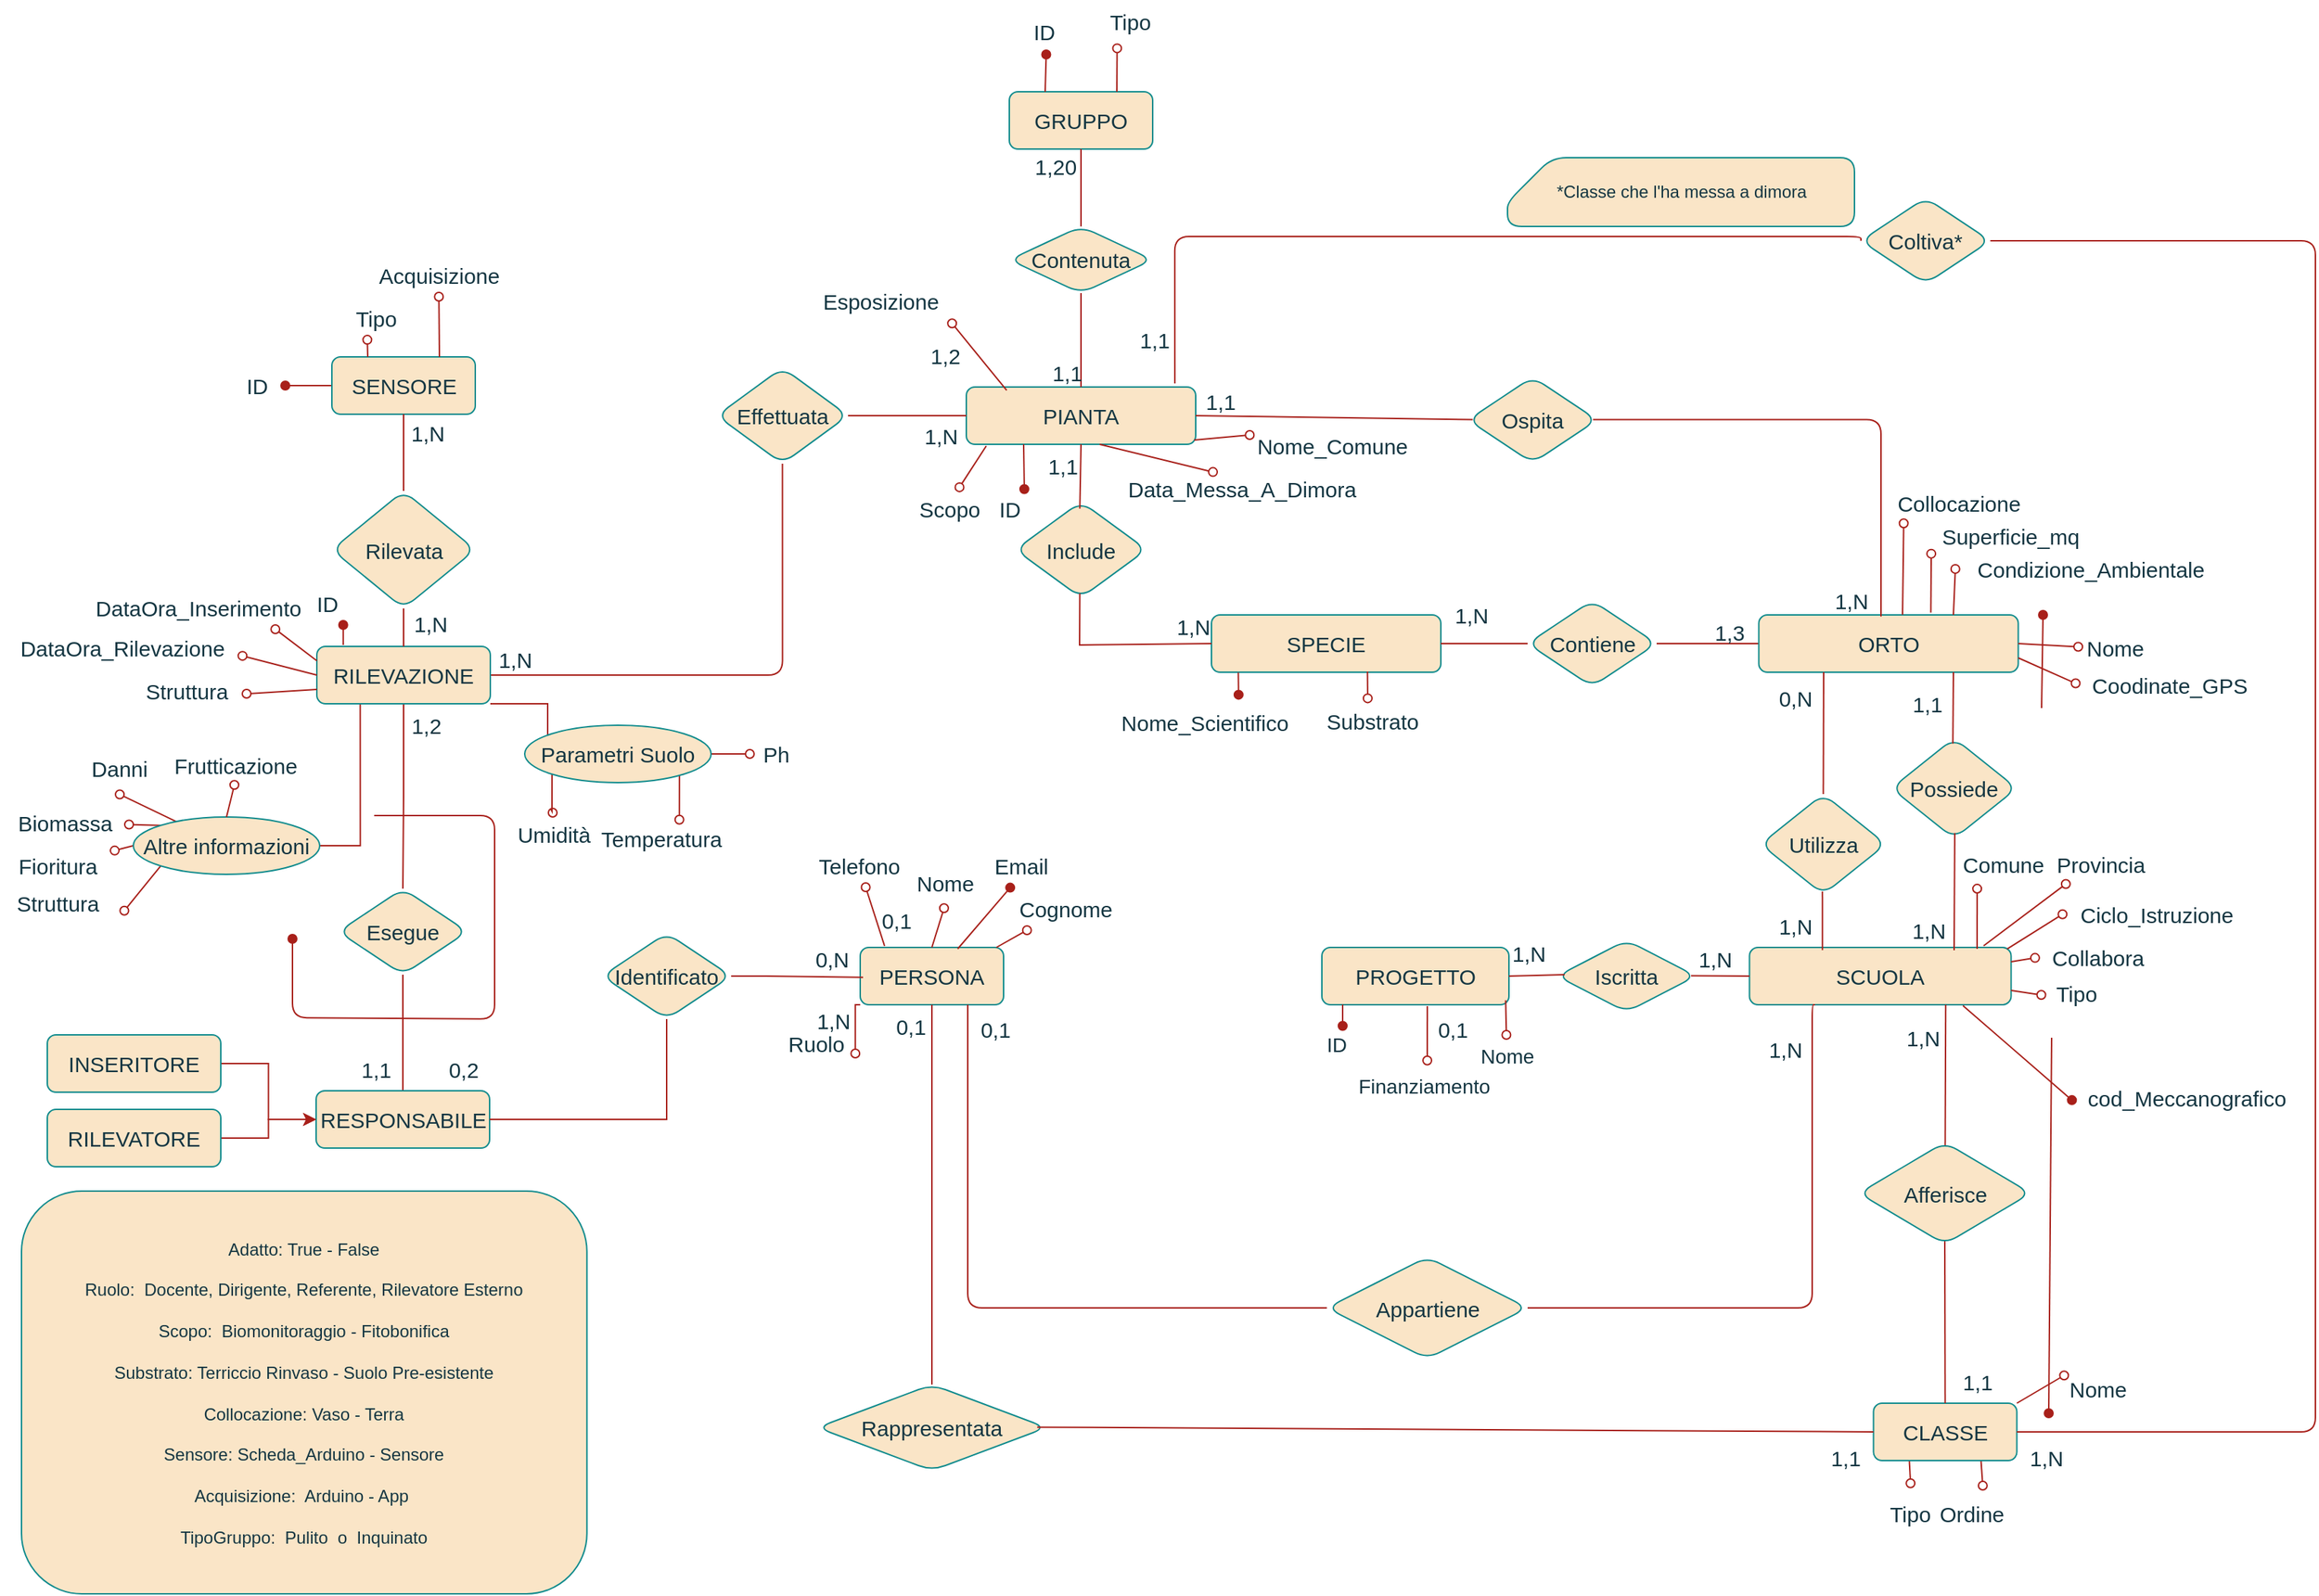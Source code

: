 <mxfile version="21.2.8" type="device">
  <diagram name="Pagina-1" id="All7uzV2OwWNBoKM_PWa">
    <mxGraphModel dx="1332" dy="1693" grid="0" gridSize="10" guides="1" tooltips="1" connect="1" arrows="1" fold="1" page="1" pageScale="1" pageWidth="1654" pageHeight="1169" background="#ffffff" math="0" shadow="0">
      <root>
        <mxCell id="0" />
        <mxCell id="1" parent="0" />
        <mxCell id="IGpdcPXpx3QODBAOmaDT-8" value="SCUOLA" style="rounded=1;whiteSpace=wrap;html=1;shadow=0;glass=0;points=[[0,0,0,0,0],[0,0.25,0,0,0],[0,0.5,0,0,0],[0,0.75,0,0,0],[0,1,0,0,0],[0.25,0,0,0,0],[0.25,1,0,0,0],[0.5,0,0,0,0],[0.5,1,0,0,0],[0.75,0,0,0,0],[0.75,1,0,0,0],[1,0,0,0,0],[1,0.25,0,0,0],[1,0.5,0,0,0],[1,0.75,0,0,0],[1,1,0,0,0]];fontSize=15;labelBackgroundColor=none;fillColor=#FAE5C7;strokeColor=#0F8B8D;fontColor=#143642;" parent="1" vertex="1">
          <mxGeometry x="1226.25" y="-467" width="182.5" height="40" as="geometry" />
        </mxCell>
        <mxCell id="YRi1rklV5uPQbC5nY8Jo-14" style="edgeStyle=orthogonalEdgeStyle;rounded=0;orthogonalLoop=1;jettySize=auto;html=1;exitX=0;exitY=1;exitDx=0;exitDy=0;exitPerimeter=0;entryX=0.993;entryY=0.733;entryDx=0;entryDy=0;entryPerimeter=0;strokeColor=#A8201A;fontColor=default;fillColor=#FAE5C7;endArrow=oval;endFill=0;labelBackgroundColor=none;" parent="1" source="IGpdcPXpx3QODBAOmaDT-12" target="YRi1rklV5uPQbC5nY8Jo-13" edge="1">
          <mxGeometry relative="1" as="geometry" />
        </mxCell>
        <mxCell id="IGpdcPXpx3QODBAOmaDT-12" value="PERSONA" style="whiteSpace=wrap;html=1;rounded=1;shadow=0;glass=0;fontSize=15;points=[[0,0,0,0,0],[0,0.25,0,0,0],[0,0.5,0,0,0],[0,0.75,0,0,0],[0,1,0,0,0],[0.25,0,0,0,0],[0.25,1,0,0,0],[0.5,0,0,0,0],[0.5,1,0,0,0],[0.75,0,0,0,0],[0.75,1,0,0,0],[1,0,0,0,0],[1,0.25,0,0,0],[1,0.5,0,0,0],[1,0.75,0,0,0],[1,1,0,0,0]];labelBackgroundColor=none;fillColor=#FAE5C7;strokeColor=#0F8B8D;fontColor=#143642;" parent="1" vertex="1">
          <mxGeometry x="606.0" y="-467" width="100" height="40" as="geometry" />
        </mxCell>
        <mxCell id="IGpdcPXpx3QODBAOmaDT-101" value="Possiede" style="rhombus;whiteSpace=wrap;html=1;fontFamily=Helvetica;fontSize=15;labelBackgroundColor=none;rounded=1;fillColor=#FAE5C7;strokeColor=#0F8B8D;fontColor=#143642;" parent="1" vertex="1">
          <mxGeometry x="1325.25" y="-613" width="87.5" height="70" as="geometry" />
        </mxCell>
        <mxCell id="2ZxViYWchOxOmelXp1Hh-58" style="edgeStyle=none;shape=connector;rounded=1;orthogonalLoop=1;jettySize=auto;html=1;exitX=0;exitY=0.5;exitDx=0;exitDy=0;exitPerimeter=0;entryX=1;entryY=0.5;entryDx=0;entryDy=0;labelBackgroundColor=none;fontFamily=Helvetica;fontSize=15;fontColor=default;endArrow=none;endFill=0;strokeColor=#A8201A;" parent="1" source="IGpdcPXpx3QODBAOmaDT-103" target="9Mot5vRxFBjQDdBxqjVs-2" edge="1">
          <mxGeometry relative="1" as="geometry">
            <mxPoint x="2129.86" y="-39.04" as="targetPoint" />
          </mxGeometry>
        </mxCell>
        <mxCell id="IGpdcPXpx3QODBAOmaDT-103" value="ORTO" style="rounded=1;whiteSpace=wrap;html=1;shadow=0;glass=0;points=[[0,0,0,0,0],[0,0.25,0,0,0],[0,0.5,0,0,0],[0,0.75,0,0,0],[0,1,0,0,0],[0.25,0,0,0,0],[0.25,1,0,0,0],[0.5,0,0,0,0],[0.5,1,0,0,0],[0.75,0,0,0,0],[0.75,1,0,0,0],[1,0,0,0,0],[1,0.25,0,0,0],[1,0.5,0,0,0],[1,0.75,0,0,0],[1,1,0,0,0]];fontSize=15;labelBackgroundColor=none;fillColor=#FAE5C7;strokeColor=#0F8B8D;fontColor=#143642;" parent="1" vertex="1">
          <mxGeometry x="1232.75" y="-699" width="181" height="40" as="geometry" />
        </mxCell>
        <mxCell id="IGpdcPXpx3QODBAOmaDT-109" style="edgeStyle=none;shape=connector;rounded=1;orthogonalLoop=1;jettySize=auto;html=1;entryX=0.75;entryY=1;entryDx=0;entryDy=0;entryPerimeter=0;labelBackgroundColor=none;fontFamily=Helvetica;fontSize=15;fontColor=default;endArrow=none;endFill=0;exitX=0.5;exitY=1;exitDx=0;exitDy=0;strokeColor=#A8201A;" parent="1" source="2ZxViYWchOxOmelXp1Hh-26" target="IGpdcPXpx3QODBAOmaDT-8" edge="1">
          <mxGeometry relative="1" as="geometry" />
        </mxCell>
        <mxCell id="IGpdcPXpx3QODBAOmaDT-114" style="edgeStyle=none;shape=connector;rounded=1;orthogonalLoop=1;jettySize=auto;html=1;labelBackgroundColor=none;fontFamily=Helvetica;fontSize=15;fontColor=default;endArrow=oval;endFill=0;strokeColor=#A8201A;entryX=0.112;entryY=0.187;entryDx=0;entryDy=0;entryPerimeter=0;exitX=1;exitY=0;exitDx=0;exitDy=0;exitPerimeter=0;" parent="1" source="IGpdcPXpx3QODBAOmaDT-111" target="IGpdcPXpx3QODBAOmaDT-113" edge="1">
          <mxGeometry relative="1" as="geometry">
            <mxPoint x="1287" y="-103" as="sourcePoint" />
            <mxPoint x="1384" y="-75" as="targetPoint" />
            <Array as="points" />
          </mxGeometry>
        </mxCell>
        <mxCell id="IGpdcPXpx3QODBAOmaDT-118" style="edgeStyle=none;shape=connector;rounded=1;orthogonalLoop=1;jettySize=auto;html=1;labelBackgroundColor=none;fontFamily=Helvetica;fontSize=15;fontColor=default;endArrow=oval;endFill=0;strokeColor=#A8201A;exitX=0.75;exitY=1;exitDx=0;exitDy=0;exitPerimeter=0;entryX=0.614;entryY=-0.15;entryDx=0;entryDy=0;entryPerimeter=0;" parent="1" source="IGpdcPXpx3QODBAOmaDT-111" target="IGpdcPXpx3QODBAOmaDT-115" edge="1">
          <mxGeometry relative="1" as="geometry">
            <mxPoint x="1355.5" y="-159" as="sourcePoint" />
            <mxPoint x="1421" y="-11" as="targetPoint" />
            <Array as="points" />
          </mxGeometry>
        </mxCell>
        <mxCell id="IGpdcPXpx3QODBAOmaDT-120" style="edgeStyle=none;shape=connector;rounded=1;orthogonalLoop=1;jettySize=auto;html=1;exitX=0.25;exitY=1;exitDx=0;exitDy=0;exitPerimeter=0;labelBackgroundColor=none;fontFamily=Helvetica;fontSize=15;fontColor=default;endArrow=oval;endFill=0;strokeColor=#A8201A;entryX=0.517;entryY=-0.204;entryDx=0;entryDy=0;entryPerimeter=0;" parent="1" source="IGpdcPXpx3QODBAOmaDT-111" target="IGpdcPXpx3QODBAOmaDT-116" edge="1">
          <mxGeometry relative="1" as="geometry">
            <mxPoint x="1377.9" y="-157.4" as="sourcePoint" />
            <mxPoint x="1347" y="-61" as="targetPoint" />
          </mxGeometry>
        </mxCell>
        <mxCell id="IGpdcPXpx3QODBAOmaDT-111" value="CLASSE" style="rounded=1;whiteSpace=wrap;html=1;shadow=0;glass=0;points=[[0,0,0,0,0],[0,0.25,0,0,0],[0,0.5,0,0,0],[0,0.75,0,0,0],[0,1,0,0,0],[0.25,0,0,0,0],[0.25,1,0,0,0],[0.5,0,0,0,0],[0.5,1,0,0,0],[0.75,0,0,0,0],[0.75,1,0,0,0],[1,0,0,0,0],[1,0.25,0,0,0],[1,0.5,0,0,0],[1,0.75,0,0,0],[1,1,0,0,0]];fontSize=15;labelBackgroundColor=none;fillColor=#FAE5C7;strokeColor=#0F8B8D;fontColor=#143642;" parent="1" vertex="1">
          <mxGeometry x="1312.75" y="-149" width="100" height="40" as="geometry" />
        </mxCell>
        <mxCell id="IGpdcPXpx3QODBAOmaDT-113" value="Nome" style="text;html=1;align=center;verticalAlign=middle;resizable=0;points=[];autosize=1;strokeColor=none;fillColor=none;fontSize=15;fontFamily=Helvetica;labelBackgroundColor=none;rounded=1;fontColor=#143642;arcSize=50;" parent="1" vertex="1">
          <mxGeometry x="1439" y="-174" width="60" height="30" as="geometry" />
        </mxCell>
        <mxCell id="IGpdcPXpx3QODBAOmaDT-115" value="Ordine" style="text;html=1;align=center;verticalAlign=middle;resizable=0;points=[];autosize=1;strokeColor=none;fillColor=none;fontSize=15;fontFamily=Helvetica;labelBackgroundColor=none;rounded=1;fontColor=#143642;arcSize=50;" parent="1" vertex="1">
          <mxGeometry x="1346" y="-87" width="70" height="30" as="geometry" />
        </mxCell>
        <mxCell id="IGpdcPXpx3QODBAOmaDT-116" value="Tipo" style="text;html=1;align=center;verticalAlign=middle;resizable=0;points=[];autosize=1;strokeColor=none;fillColor=none;fontSize=15;fontFamily=Helvetica;labelBackgroundColor=none;rounded=1;fontColor=#143642;" parent="1" vertex="1">
          <mxGeometry x="1312.75" y="-87" width="50" height="30" as="geometry" />
        </mxCell>
        <mxCell id="9Mot5vRxFBjQDdBxqjVs-2" value="Contiene" style="rhombus;whiteSpace=wrap;html=1;fontSize=15;labelBackgroundColor=none;rounded=1;fillColor=#FAE5C7;strokeColor=#0F8B8D;fontColor=#143642;" parent="1" vertex="1">
          <mxGeometry x="1071.5" y="-709" width="90" height="60" as="geometry" />
        </mxCell>
        <mxCell id="ZCTQWjX--OK0ONbOPQjy-1" style="edgeStyle=orthogonalEdgeStyle;rounded=1;orthogonalLoop=1;jettySize=auto;html=1;entryX=1;entryY=0.5;entryDx=0;entryDy=0;entryPerimeter=0;fontFamily=Helvetica;fontSize=15;fontColor=default;endArrow=none;endFill=0;labelBackgroundColor=none;exitX=0.5;exitY=1;exitDx=0;exitDy=0;strokeColor=#A8201A;" parent="1" source="9Mot5vRxFBjQDdBxqjVs-57" target="9Mot5vRxFBjQDdBxqjVs-58" edge="1">
          <mxGeometry relative="1" as="geometry">
            <mxPoint x="1050" y="-855" as="sourcePoint" />
            <Array as="points">
              <mxPoint x="552" y="-657" />
            </Array>
          </mxGeometry>
        </mxCell>
        <mxCell id="9Mot5vRxFBjQDdBxqjVs-57" value="Effettuata" style="rhombus;whiteSpace=wrap;html=1;fontSize=15;labelBackgroundColor=none;rounded=1;fillColor=#FAE5C7;strokeColor=#0F8B8D;fontColor=#143642;" parent="1" vertex="1">
          <mxGeometry x="506.0" y="-871.5" width="91.5" height="67" as="geometry" />
        </mxCell>
        <mxCell id="TdYUr1XkgakKkLenXr9e-14" style="edgeStyle=orthogonalEdgeStyle;rounded=0;orthogonalLoop=1;jettySize=auto;html=1;exitX=0.25;exitY=1;exitDx=0;exitDy=0;exitPerimeter=0;entryX=1;entryY=0.5;entryDx=0;entryDy=0;strokeColor=#A8201A;fontColor=default;fillColor=#FAE5C7;endArrow=none;endFill=0;labelBackgroundColor=none;" parent="1" source="9Mot5vRxFBjQDdBxqjVs-58" target="YRi1rklV5uPQbC5nY8Jo-8" edge="1">
          <mxGeometry relative="1" as="geometry">
            <Array as="points" />
            <mxPoint x="143" y="-527.016" as="targetPoint" />
          </mxGeometry>
        </mxCell>
        <mxCell id="5yJj1m6lIFx6nLE_NoE7-8" style="edgeStyle=orthogonalEdgeStyle;rounded=0;orthogonalLoop=1;jettySize=auto;html=1;exitX=1;exitY=1;exitDx=0;exitDy=0;exitPerimeter=0;endArrow=none;endFill=0;labelBackgroundColor=none;strokeColor=#A8201A;fontColor=default;" parent="1" source="9Mot5vRxFBjQDdBxqjVs-58" target="5yJj1m6lIFx6nLE_NoE7-1" edge="1">
          <mxGeometry relative="1" as="geometry">
            <Array as="points">
              <mxPoint x="388" y="-637" />
            </Array>
          </mxGeometry>
        </mxCell>
        <mxCell id="nCUc4nZdzE-YV9ZLmIPp-11" style="edgeStyle=orthogonalEdgeStyle;rounded=0;orthogonalLoop=1;jettySize=auto;html=1;exitX=0.5;exitY=1;exitDx=0;exitDy=0;exitPerimeter=0;endArrow=none;endFill=0;fillColor=#FAE5C7;strokeColor=#A8201A;labelBackgroundColor=none;fontColor=default;" parent="1" source="9Mot5vRxFBjQDdBxqjVs-58" target="nCUc4nZdzE-YV9ZLmIPp-1" edge="1">
          <mxGeometry relative="1" as="geometry" />
        </mxCell>
        <mxCell id="9Mot5vRxFBjQDdBxqjVs-58" value="RILEVAZIONE" style="whiteSpace=wrap;html=1;rounded=1;shadow=0;glass=0;fontSize=15;points=[[0,0,0,0,0],[0,0.25,0,0,0],[0,0.5,0,0,0],[0,0.75,0,0,0],[0,1,0,0,0],[0.25,0,0,0,0],[0.25,1,0,0,0],[0.5,0,0,0,0],[0.5,1,0,0,0],[0.75,0,0,0,0],[0.75,1,0,0,0],[1,0,0,0,0],[1,0.25,0,0,0],[1,0.5,0,0,0],[1,0.75,0,0,0],[1,1,0,0,0]];movable=1;resizable=1;rotatable=1;deletable=1;editable=1;locked=0;connectable=1;labelBackgroundColor=none;fillColor=#FAE5C7;strokeColor=#0F8B8D;fontColor=#143642;" parent="1" vertex="1">
          <mxGeometry x="227" y="-677" width="121" height="40" as="geometry" />
        </mxCell>
        <mxCell id="9Mot5vRxFBjQDdBxqjVs-64" value="&lt;font style=&quot;font-size: 12px;&quot;&gt;Adatto: True - False&lt;br&gt;&lt;br&gt;Ruolo:&amp;nbsp; Docente, Dirigente, Referente, Rilevatore Esterno&lt;br&gt;&lt;br&gt;Scopo:&amp;nbsp; Biomonitoraggio - Fitobonifica&lt;br&gt;&lt;br&gt;Substrato: Terriccio Rinvaso - Suolo Pre-esistente&lt;br&gt;&lt;br&gt;Collocazione: Vaso - Terra&lt;br&gt;&lt;br&gt;Sensore: Scheda_Arduino - Sensore&lt;br&gt;&lt;br&gt;Acquisizione:&amp;nbsp; Arduino - App&amp;nbsp;&lt;br&gt;&lt;br&gt;TipoGruppo:&amp;nbsp; Pulito&amp;nbsp; o&amp;nbsp; Inquinato&lt;/font&gt;" style="rounded=1;whiteSpace=wrap;html=1;fontFamily=Helvetica;fontSize=11;labelBackgroundColor=none;fillColor=#FAE5C7;strokeColor=#0F8B8D;fontColor=#143642;" parent="1" vertex="1">
          <mxGeometry x="21" y="-297" width="394.38" height="281" as="geometry" />
        </mxCell>
        <mxCell id="9Mot5vRxFBjQDdBxqjVs-78" value="Rappresentata" style="rhombus;whiteSpace=wrap;html=1;rounded=1;shadow=0;glass=0;fontSize=15;align=center;verticalAlign=middle;labelBackgroundColor=none;fillColor=#FAE5C7;strokeColor=#0F8B8D;fontColor=#143642;" parent="1" vertex="1">
          <mxGeometry x="576" y="-162" width="160" height="60" as="geometry" />
        </mxCell>
        <mxCell id="TdYUr1XkgakKkLenXr9e-53" style="edgeStyle=orthogonalEdgeStyle;rounded=0;orthogonalLoop=1;jettySize=auto;html=1;exitX=0;exitY=0.5;exitDx=0;exitDy=0;exitPerimeter=0;strokeColor=#A8201A;fontColor=default;fillColor=#FAE5C7;endArrow=oval;endFill=1;labelBackgroundColor=none;" parent="1" source="9Mot5vRxFBjQDdBxqjVs-103" target="KA5vXZ2nPaFK-a-9JE_G-93" edge="1">
          <mxGeometry relative="1" as="geometry" />
        </mxCell>
        <mxCell id="9Mot5vRxFBjQDdBxqjVs-103" value="SENSORE" style="whiteSpace=wrap;html=1;rounded=1;shadow=0;glass=0;fontSize=15;points=[[0,0,0,0,0],[0,0.25,0,0,0],[0,0.5,0,0,0],[0,0.75,0,0,0],[0,1,0,0,0],[0.25,0,0,0,0],[0.25,1,0,0,0],[0.5,0,0,0,0],[0.5,1,0,0,0],[0.75,0,0,0,0],[0.75,1,0,0,0],[1,0,0,0,0],[1,0.25,0,0,0],[1,0.5,0,0,0],[1,0.75,0,0,0],[1,1,0,0,0]];movable=1;resizable=1;rotatable=1;deletable=1;editable=1;locked=0;connectable=1;labelBackgroundColor=none;fillColor=#FAE5C7;strokeColor=#0F8B8D;fontColor=#143642;" parent="1" vertex="1">
          <mxGeometry x="237.5" y="-879" width="100" height="40" as="geometry" />
        </mxCell>
        <mxCell id="9Mot5vRxFBjQDdBxqjVs-104" value="Rilevata" style="rhombus;whiteSpace=wrap;html=1;rounded=1;shadow=0;glass=0;fontSize=15;align=center;labelBackgroundColor=none;fillColor=#FAE5C7;strokeColor=#0F8B8D;fontColor=#143642;" parent="1" vertex="1">
          <mxGeometry x="237.5" y="-785.5" width="100" height="82" as="geometry" />
        </mxCell>
        <mxCell id="2ZxViYWchOxOmelXp1Hh-9" value="Utilizza" style="rhombus;whiteSpace=wrap;html=1;fontFamily=Helvetica;fontSize=15;labelBackgroundColor=none;rounded=1;fillColor=#FAE5C7;strokeColor=#0F8B8D;fontColor=#143642;" parent="1" vertex="1">
          <mxGeometry x="1234" y="-574" width="87.5" height="70" as="geometry" />
        </mxCell>
        <mxCell id="2ZxViYWchOxOmelXp1Hh-26" value="Afferisce" style="rhombus;whiteSpace=wrap;html=1;fontFamily=Helvetica;fontSize=15;align=center;verticalAlign=middle;labelBackgroundColor=none;rounded=1;fillColor=#FAE5C7;strokeColor=#0F8B8D;fontColor=#143642;" parent="1" vertex="1">
          <mxGeometry x="1302.5" y="-331" width="120" height="71" as="geometry" />
        </mxCell>
        <mxCell id="2ZxViYWchOxOmelXp1Hh-27" value="Iscritta" style="rhombus;whiteSpace=wrap;html=1;fontFamily=Helvetica;fontSize=15;align=center;verticalAlign=middle;labelBackgroundColor=none;rounded=1;fillColor=#FAE5C7;strokeColor=#0F8B8D;fontColor=#143642;" parent="1" vertex="1">
          <mxGeometry x="1092" y="-472" width="97" height="50" as="geometry" />
        </mxCell>
        <mxCell id="2ZxViYWchOxOmelXp1Hh-42" value="SPECIE" style="rounded=1;whiteSpace=wrap;html=1;shadow=0;glass=0;points=[[0,0,0,0,0],[0,0.25,0,0,0],[0,0.5,0,0,0],[0,0.75,0,0,0],[0,1,0,0,0],[0.25,0,0,0,0],[0.25,1,0,0,0],[0.5,0,0,0,0],[0.5,1,0,0,0],[0.75,0,0,0,0],[0.75,1,0,0,0],[1,0,0,0,0],[1,0.25,0,0,0],[1,0.5,0,0,0],[1,0.75,0,0,0],[1,1,0,0,0]];fontSize=15;labelBackgroundColor=none;fillColor=#FAE5C7;strokeColor=#0F8B8D;fontColor=#143642;" parent="1" vertex="1">
          <mxGeometry x="851.0" y="-699" width="160" height="40" as="geometry" />
        </mxCell>
        <mxCell id="2ZxViYWchOxOmelXp1Hh-57" style="edgeStyle=none;shape=connector;rounded=1;orthogonalLoop=1;jettySize=auto;html=1;exitX=0.5;exitY=1;exitDx=0;exitDy=0;labelBackgroundColor=none;fontFamily=Helvetica;fontSize=15;fontColor=default;endArrow=oval;endFill=0;strokeColor=#A8201A;" parent="1" source="9Mot5vRxFBjQDdBxqjVs-104" target="9Mot5vRxFBjQDdBxqjVs-104" edge="1">
          <mxGeometry relative="1" as="geometry" />
        </mxCell>
        <mxCell id="2ZxViYWchOxOmelXp1Hh-59" value="GRUPPO" style="whiteSpace=wrap;html=1;rounded=1;shadow=0;glass=0;fontSize=15;points=[[0,0,0,0,0],[0,0.25,0,0,0],[0,0.5,0,0,0],[0,0.75,0,0,0],[0,1,0,0,0],[0.25,0,0,0,0],[0.25,1,0,0,0],[0.5,0,0,0,0],[0.5,1,0,0,0],[0.75,0,0,0,0],[0.75,1,0,0,0],[1,0,0,0,0],[1,0.25,0,0,0],[1,0.5,0,0,0],[1,0.75,0,0,0],[1,1,0,0,0]];movable=1;resizable=1;rotatable=1;deletable=1;editable=1;locked=0;connectable=1;labelBackgroundColor=none;fillColor=#FAE5C7;strokeColor=#0F8B8D;fontColor=#143642;" parent="1" vertex="1">
          <mxGeometry x="710" y="-1064" width="100" height="40" as="geometry" />
        </mxCell>
        <mxCell id="2ZxViYWchOxOmelXp1Hh-60" value="Contenuta" style="rhombus;whiteSpace=wrap;html=1;fontSize=15;labelBackgroundColor=none;rounded=1;fillColor=#FAE5C7;strokeColor=#0F8B8D;fontColor=#143642;" parent="1" vertex="1">
          <mxGeometry x="710.0" y="-970" width="100" height="46.5" as="geometry" />
        </mxCell>
        <mxCell id="Dx_CMPOLSW68eJcPcujk-1" value="Appartiene" style="rhombus;whiteSpace=wrap;html=1;fontFamily=Helvetica;fontSize=15;align=center;verticalAlign=middle;labelBackgroundColor=none;rounded=1;fillColor=#FAE5C7;strokeColor=#0F8B8D;fontColor=#143642;" parent="1" vertex="1">
          <mxGeometry x="931.5" y="-251" width="140" height="71" as="geometry" />
        </mxCell>
        <mxCell id="Dx_CMPOLSW68eJcPcujk-4" style="edgeStyle=orthogonalEdgeStyle;rounded=1;orthogonalLoop=1;jettySize=auto;html=1;exitX=0.5;exitY=1;exitDx=0;exitDy=0;labelBackgroundColor=none;strokeColor=#A8201A;fontColor=default;" parent="1" edge="1">
          <mxGeometry relative="1" as="geometry">
            <mxPoint x="1023.5" y="-180" as="sourcePoint" />
            <mxPoint x="1023.5" y="-180" as="targetPoint" />
          </mxGeometry>
        </mxCell>
        <mxCell id="Dx_CMPOLSW68eJcPcujk-12" value="PIANTA" style="rounded=1;whiteSpace=wrap;html=1;shadow=0;glass=0;points=[[0,0,0,0,0],[0,0.25,0,0,0],[0,0.5,0,0,0],[0,0.75,0,0,0],[0,1,0,0,0],[0.25,0,0,0,0],[0.25,1,0,0,0],[0.5,0,0,0,0],[0.5,1,0,0,0],[0.75,0,0,0,0],[0.75,1,0,0,0],[1,0,0,0,0],[1,0.25,0,0,0],[1,0.5,0,0,0],[1,0.75,0,0,0],[1,1,0,0,0]];fontSize=15;labelBackgroundColor=none;fillColor=#FAE5C7;strokeColor=#0F8B8D;fontColor=#143642;" parent="1" vertex="1">
          <mxGeometry x="680.0" y="-858" width="160" height="40" as="geometry" />
        </mxCell>
        <mxCell id="Dx_CMPOLSW68eJcPcujk-19" value="Include" style="rhombus;whiteSpace=wrap;html=1;fontSize=15;labelBackgroundColor=none;rounded=1;fillColor=#FAE5C7;strokeColor=#0F8B8D;fontColor=#143642;" parent="1" vertex="1">
          <mxGeometry x="714.25" y="-778" width="91.5" height="67" as="geometry" />
        </mxCell>
        <mxCell id="Dx_CMPOLSW68eJcPcujk-28" value="Ospita" style="rhombus;whiteSpace=wrap;html=1;fontSize=15;labelBackgroundColor=none;rounded=1;fillColor=#FAE5C7;strokeColor=#0F8B8D;fontColor=#143642;" parent="1" vertex="1">
          <mxGeometry x="1030" y="-865" width="90" height="60" as="geometry" />
        </mxCell>
        <mxCell id="Dx_CMPOLSW68eJcPcujk-40" value="Coltiva*" style="rhombus;whiteSpace=wrap;html=1;fontSize=15;labelBackgroundColor=none;rounded=1;fillColor=#FAE5C7;strokeColor=#0F8B8D;fontColor=#143642;" parent="1" vertex="1">
          <mxGeometry x="1304" y="-990" width="90.25" height="60" as="geometry" />
        </mxCell>
        <mxCell id="77c9ratOZqriTQwKT7vz-7" value="*Classe che l&#39;ha messa a dimora" style="shape=card;whiteSpace=wrap;html=1;size=31;rounded=1;labelBackgroundColor=none;fillColor=#FAE5C7;strokeColor=#0F8B8D;fontColor=#143642;" parent="1" vertex="1">
          <mxGeometry x="1057.5" y="-1018" width="242" height="48" as="geometry" />
        </mxCell>
        <mxCell id="77c9ratOZqriTQwKT7vz-8" style="edgeStyle=orthogonalEdgeStyle;rounded=1;orthogonalLoop=1;jettySize=auto;html=1;exitX=0.5;exitY=1;exitDx=0;exitDy=0;exitPerimeter=0;labelBackgroundColor=none;strokeColor=#A8201A;fontColor=default;" parent="1" source="77c9ratOZqriTQwKT7vz-7" target="77c9ratOZqriTQwKT7vz-7" edge="1">
          <mxGeometry relative="1" as="geometry" />
        </mxCell>
        <mxCell id="KA5vXZ2nPaFK-a-9JE_G-16" value="" style="endArrow=none;html=1;rounded=0;entryX=0.5;entryY=1;entryDx=0;entryDy=0;exitX=0.5;exitY=0;exitDx=0;exitDy=0;exitPerimeter=0;labelBackgroundColor=none;strokeColor=#A8201A;fontColor=default;" parent="1" source="IGpdcPXpx3QODBAOmaDT-111" target="2ZxViYWchOxOmelXp1Hh-26" edge="1">
          <mxGeometry width="50" height="50" relative="1" as="geometry">
            <mxPoint x="1318" y="-173" as="sourcePoint" />
            <mxPoint x="1050" y="-442" as="targetPoint" />
          </mxGeometry>
        </mxCell>
        <mxCell id="KA5vXZ2nPaFK-a-9JE_G-20" value="" style="endArrow=none;html=1;rounded=0;entryX=0;entryY=0.5;entryDx=0;entryDy=0;exitX=1;exitY=0.5;exitDx=0;exitDy=0;exitPerimeter=0;labelBackgroundColor=none;strokeColor=#A8201A;fontColor=default;" parent="1" source="2ZxViYWchOxOmelXp1Hh-42" target="9Mot5vRxFBjQDdBxqjVs-2" edge="1">
          <mxGeometry width="50" height="50" relative="1" as="geometry">
            <mxPoint x="886" y="-1005" as="sourcePoint" />
            <mxPoint x="936" y="-1055" as="targetPoint" />
          </mxGeometry>
        </mxCell>
        <mxCell id="KA5vXZ2nPaFK-a-9JE_G-21" value="" style="endArrow=none;html=1;rounded=0;entryX=0;entryY=0.5;entryDx=0;entryDy=0;entryPerimeter=0;exitX=0.959;exitY=0.495;exitDx=0;exitDy=0;labelBackgroundColor=none;strokeColor=#A8201A;fontColor=default;exitPerimeter=0;" parent="1" source="9Mot5vRxFBjQDdBxqjVs-78" target="IGpdcPXpx3QODBAOmaDT-111" edge="1">
          <mxGeometry width="50" height="50" relative="1" as="geometry">
            <mxPoint x="886" y="-504" as="sourcePoint" />
            <mxPoint x="936" y="-554" as="targetPoint" />
          </mxGeometry>
        </mxCell>
        <mxCell id="KA5vXZ2nPaFK-a-9JE_G-23" value="" style="endArrow=none;html=1;rounded=0;entryX=0;entryY=0.5;entryDx=0;entryDy=0;entryPerimeter=0;exitX=0.964;exitY=0.496;exitDx=0;exitDy=0;labelBackgroundColor=none;strokeColor=#A8201A;fontColor=default;exitPerimeter=0;" parent="1" source="2ZxViYWchOxOmelXp1Hh-27" target="IGpdcPXpx3QODBAOmaDT-8" edge="1">
          <mxGeometry width="50" height="50" relative="1" as="geometry">
            <mxPoint x="814" y="-461" as="sourcePoint" />
            <mxPoint x="1258" y="-375" as="targetPoint" />
            <Array as="points" />
          </mxGeometry>
        </mxCell>
        <mxCell id="2ZxViYWchOxOmelXp1Hh-18" value="PROGETTO" style="rounded=1;whiteSpace=wrap;html=1;shadow=0;glass=0;points=[[0,0,0,0,0],[0,0.25,0,0,0],[0,0.5,0,0,0],[0,0.75,0,0,0],[0,1,0,0,0],[0.25,0,0,0,0],[0.25,1,0,0,0],[0.5,0,0,0,0],[0.5,1,0,0,0],[0.75,0,0,0,0],[0.75,1,0,0,0],[1,0,0,0,0],[1,0.25,0,0,0],[1,0.5,0,0,0],[1,0.75,0,0,0],[1,1,0,0,0]];fontSize=15;labelBackgroundColor=none;fillColor=#FAE5C7;strokeColor=#0F8B8D;fontColor=#143642;" parent="1" vertex="1">
          <mxGeometry x="928" y="-467" width="130.5" height="40" as="geometry" />
        </mxCell>
        <mxCell id="KA5vXZ2nPaFK-a-9JE_G-30" value="" style="endArrow=none;html=1;rounded=0;entryX=0.5;entryY=1;entryDx=0;entryDy=0;entryPerimeter=0;exitX=0.5;exitY=0;exitDx=0;exitDy=0;labelBackgroundColor=none;strokeColor=#A8201A;fontColor=default;" parent="1" source="9Mot5vRxFBjQDdBxqjVs-104" target="9Mot5vRxFBjQDdBxqjVs-103" edge="1">
          <mxGeometry width="50" height="50" relative="1" as="geometry">
            <mxPoint x="1082" y="-823" as="sourcePoint" />
            <mxPoint x="1132" y="-873" as="targetPoint" />
          </mxGeometry>
        </mxCell>
        <mxCell id="KA5vXZ2nPaFK-a-9JE_G-31" value="" style="endArrow=none;html=1;rounded=0;exitX=0.5;exitY=0;exitDx=0;exitDy=0;exitPerimeter=0;entryX=0.5;entryY=1;entryDx=0;entryDy=0;labelBackgroundColor=none;strokeColor=#A8201A;fontColor=default;" parent="1" source="9Mot5vRxFBjQDdBxqjVs-58" target="9Mot5vRxFBjQDdBxqjVs-104" edge="1">
          <mxGeometry width="50" height="50" relative="1" as="geometry">
            <mxPoint x="1082" y="-823" as="sourcePoint" />
            <mxPoint x="1132" y="-873" as="targetPoint" />
          </mxGeometry>
        </mxCell>
        <mxCell id="KA5vXZ2nPaFK-a-9JE_G-33" value="" style="endArrow=none;html=1;rounded=0;entryX=0;entryY=0.5;entryDx=0;entryDy=0;entryPerimeter=0;exitX=1;exitY=0.5;exitDx=0;exitDy=0;labelBackgroundColor=none;strokeColor=#A8201A;fontColor=default;" parent="1" source="9Mot5vRxFBjQDdBxqjVs-57" target="Dx_CMPOLSW68eJcPcujk-12" edge="1">
          <mxGeometry width="50" height="50" relative="1" as="geometry">
            <mxPoint x="1082" y="-823" as="sourcePoint" />
            <mxPoint x="1132" y="-873" as="targetPoint" />
          </mxGeometry>
        </mxCell>
        <mxCell id="KA5vXZ2nPaFK-a-9JE_G-34" value="" style="endArrow=none;html=1;rounded=0;exitX=0.5;exitY=0;exitDx=0;exitDy=0;entryX=0.5;entryY=1;entryDx=0;entryDy=0;entryPerimeter=0;strokeColor=#A8201A;labelBackgroundColor=none;fontColor=default;" parent="1" source="9Mot5vRxFBjQDdBxqjVs-78" target="IGpdcPXpx3QODBAOmaDT-12" edge="1">
          <mxGeometry width="50" height="50" relative="1" as="geometry">
            <mxPoint x="764" y="-283" as="sourcePoint" />
            <mxPoint x="814" y="-333" as="targetPoint" />
          </mxGeometry>
        </mxCell>
        <mxCell id="KA5vXZ2nPaFK-a-9JE_G-35" value="" style="endArrow=none;html=1;rounded=0;entryX=0;entryY=0.5;entryDx=0;entryDy=0;entryPerimeter=0;exitX=0.491;exitY=0.955;exitDx=0;exitDy=0;labelBackgroundColor=none;strokeColor=#A8201A;fontColor=default;exitPerimeter=0;" parent="1" source="Dx_CMPOLSW68eJcPcujk-19" target="2ZxViYWchOxOmelXp1Hh-42" edge="1">
          <mxGeometry width="50" height="50" relative="1" as="geometry">
            <mxPoint x="764" y="-949" as="sourcePoint" />
            <mxPoint x="814" y="-999" as="targetPoint" />
            <Array as="points">
              <mxPoint x="759" y="-678" />
            </Array>
          </mxGeometry>
        </mxCell>
        <mxCell id="KA5vXZ2nPaFK-a-9JE_G-36" value="" style="endArrow=none;html=1;rounded=0;entryX=0.491;entryY=0.072;entryDx=0;entryDy=0;exitX=0.5;exitY=1;exitDx=0;exitDy=0;exitPerimeter=0;labelBackgroundColor=none;strokeColor=#A8201A;fontColor=default;entryPerimeter=0;" parent="1" source="Dx_CMPOLSW68eJcPcujk-12" target="Dx_CMPOLSW68eJcPcujk-19" edge="1">
          <mxGeometry width="50" height="50" relative="1" as="geometry">
            <mxPoint x="764" y="-949" as="sourcePoint" />
            <mxPoint x="814" y="-999" as="targetPoint" />
          </mxGeometry>
        </mxCell>
        <mxCell id="KA5vXZ2nPaFK-a-9JE_G-38" value="" style="endArrow=none;html=1;rounded=0;exitX=0.036;exitY=0.496;exitDx=0;exitDy=0;entryX=1;entryY=0.5;entryDx=0;entryDy=0;entryPerimeter=0;labelBackgroundColor=none;strokeColor=#A8201A;fontColor=default;exitPerimeter=0;" parent="1" source="Dx_CMPOLSW68eJcPcujk-28" target="Dx_CMPOLSW68eJcPcujk-12" edge="1">
          <mxGeometry width="50" height="50" relative="1" as="geometry">
            <mxPoint x="764" y="-1100" as="sourcePoint" />
            <mxPoint x="814" y="-1150" as="targetPoint" />
          </mxGeometry>
        </mxCell>
        <mxCell id="KA5vXZ2nPaFK-a-9JE_G-39" style="edgeStyle=orthogonalEdgeStyle;rounded=1;orthogonalLoop=1;jettySize=auto;html=1;entryX=0.968;entryY=0.496;entryDx=0;entryDy=0;fontFamily=Helvetica;fontSize=15;fontColor=default;endArrow=none;endFill=0;labelBackgroundColor=none;strokeColor=#A8201A;exitX=0.471;exitY=0.029;exitDx=0;exitDy=0;exitPerimeter=0;entryPerimeter=0;" parent="1" source="IGpdcPXpx3QODBAOmaDT-103" target="Dx_CMPOLSW68eJcPcujk-28" edge="1">
          <mxGeometry relative="1" as="geometry">
            <mxPoint x="1441" y="-1528" as="sourcePoint" />
            <mxPoint x="1285" y="-1241" as="targetPoint" />
            <Array as="points">
              <mxPoint x="1318" y="-835" />
            </Array>
          </mxGeometry>
        </mxCell>
        <mxCell id="KA5vXZ2nPaFK-a-9JE_G-40" value="" style="endArrow=none;html=1;rounded=0;entryX=0.5;entryY=1;entryDx=0;entryDy=0;entryPerimeter=0;exitX=0.5;exitY=0;exitDx=0;exitDy=0;labelBackgroundColor=none;strokeColor=#A8201A;fontColor=default;" parent="1" source="2ZxViYWchOxOmelXp1Hh-60" target="2ZxViYWchOxOmelXp1Hh-59" edge="1">
          <mxGeometry width="50" height="50" relative="1" as="geometry">
            <mxPoint x="1174" y="-673" as="sourcePoint" />
            <mxPoint x="1224" y="-723" as="targetPoint" />
          </mxGeometry>
        </mxCell>
        <mxCell id="KA5vXZ2nPaFK-a-9JE_G-41" value="" style="endArrow=none;html=1;rounded=0;entryX=0.5;entryY=1;entryDx=0;entryDy=0;exitX=0.5;exitY=0;exitDx=0;exitDy=0;exitPerimeter=0;labelBackgroundColor=none;strokeColor=#A8201A;fontColor=default;" parent="1" source="Dx_CMPOLSW68eJcPcujk-12" target="2ZxViYWchOxOmelXp1Hh-60" edge="1">
          <mxGeometry width="50" height="50" relative="1" as="geometry">
            <mxPoint x="1174" y="-939" as="sourcePoint" />
            <mxPoint x="1224" y="-989" as="targetPoint" />
          </mxGeometry>
        </mxCell>
        <mxCell id="KA5vXZ2nPaFK-a-9JE_G-42" value="" style="endArrow=none;html=1;rounded=0;entryX=0.25;entryY=1;entryDx=0;entryDy=0;entryPerimeter=0;exitX=0.5;exitY=0;exitDx=0;exitDy=0;labelBackgroundColor=none;strokeColor=#A8201A;fontColor=default;" parent="1" source="2ZxViYWchOxOmelXp1Hh-9" target="IGpdcPXpx3QODBAOmaDT-103" edge="1">
          <mxGeometry width="50" height="50" relative="1" as="geometry">
            <mxPoint x="1136" y="-758" as="sourcePoint" />
            <mxPoint x="1186" y="-808" as="targetPoint" />
          </mxGeometry>
        </mxCell>
        <mxCell id="KA5vXZ2nPaFK-a-9JE_G-44" value="" style="endArrow=none;html=1;rounded=0;exitX=0.493;exitY=0.971;exitDx=0;exitDy=0;labelBackgroundColor=none;strokeColor=#A8201A;fontColor=default;entryX=0.279;entryY=0.048;entryDx=0;entryDy=0;entryPerimeter=0;exitPerimeter=0;" parent="1" source="2ZxViYWchOxOmelXp1Hh-9" target="IGpdcPXpx3QODBAOmaDT-8" edge="1">
          <mxGeometry width="50" height="50" relative="1" as="geometry">
            <mxPoint x="1136" y="-758" as="sourcePoint" />
            <mxPoint x="1278" y="-468" as="targetPoint" />
          </mxGeometry>
        </mxCell>
        <mxCell id="KA5vXZ2nPaFK-a-9JE_G-47" value="" style="endArrow=none;html=1;rounded=0;entryX=0.505;entryY=0.947;entryDx=0;entryDy=0;labelBackgroundColor=none;strokeColor=#A8201A;fontColor=default;entryPerimeter=0;" parent="1" target="IGpdcPXpx3QODBAOmaDT-101" edge="1">
          <mxGeometry width="50" height="50" relative="1" as="geometry">
            <mxPoint x="1369" y="-465" as="sourcePoint" />
            <mxPoint x="1186" y="-808" as="targetPoint" />
          </mxGeometry>
        </mxCell>
        <mxCell id="KA5vXZ2nPaFK-a-9JE_G-49" value="" style="endArrow=none;html=1;rounded=0;entryX=0.49;entryY=0.053;entryDx=0;entryDy=0;exitX=0.75;exitY=1;exitDx=0;exitDy=0;exitPerimeter=0;labelBackgroundColor=none;strokeColor=#A8201A;fontColor=default;entryPerimeter=0;" parent="1" source="IGpdcPXpx3QODBAOmaDT-103" target="IGpdcPXpx3QODBAOmaDT-101" edge="1">
          <mxGeometry width="50" height="50" relative="1" as="geometry">
            <mxPoint x="1136" y="-758" as="sourcePoint" />
            <mxPoint x="1186" y="-808" as="targetPoint" />
          </mxGeometry>
        </mxCell>
        <mxCell id="KA5vXZ2nPaFK-a-9JE_G-50" value="" style="endArrow=none;html=1;rounded=0;exitX=1;exitY=0.5;exitDx=0;exitDy=0;exitPerimeter=0;entryX=0.055;entryY=0.479;entryDx=0;entryDy=0;labelBackgroundColor=none;strokeColor=#A8201A;fontColor=default;entryPerimeter=0;" parent="1" source="2ZxViYWchOxOmelXp1Hh-18" target="2ZxViYWchOxOmelXp1Hh-27" edge="1">
          <mxGeometry width="50" height="50" relative="1" as="geometry">
            <mxPoint x="1093.5" y="-447" as="sourcePoint" />
            <mxPoint x="1359" y="-811" as="targetPoint" />
          </mxGeometry>
        </mxCell>
        <mxCell id="KA5vXZ2nPaFK-a-9JE_G-52" style="edgeStyle=orthogonalEdgeStyle;rounded=1;orthogonalLoop=1;jettySize=auto;html=1;entryX=0.909;entryY=-0.062;entryDx=0;entryDy=0;entryPerimeter=0;fontFamily=Helvetica;fontSize=15;fontColor=default;endArrow=none;endFill=0;labelBackgroundColor=none;exitX=0;exitY=0.5;exitDx=0;exitDy=0;strokeColor=#A8201A;" parent="1" source="Dx_CMPOLSW68eJcPcujk-40" target="Dx_CMPOLSW68eJcPcujk-12" edge="1">
          <mxGeometry relative="1" as="geometry">
            <mxPoint x="1466" y="-1853" as="sourcePoint" />
            <mxPoint x="1310" y="-1566" as="targetPoint" />
            <Array as="points">
              <mxPoint x="825" y="-963" />
            </Array>
          </mxGeometry>
        </mxCell>
        <mxCell id="KA5vXZ2nPaFK-a-9JE_G-53" style="edgeStyle=orthogonalEdgeStyle;rounded=1;orthogonalLoop=1;jettySize=auto;html=1;entryX=1;entryY=0.5;entryDx=0;entryDy=0;fontFamily=Helvetica;fontSize=15;fontColor=default;endArrow=none;endFill=0;labelBackgroundColor=none;strokeColor=#A8201A;exitX=1;exitY=0.5;exitDx=0;exitDy=0;exitPerimeter=0;" parent="1" source="IGpdcPXpx3QODBAOmaDT-111" target="Dx_CMPOLSW68eJcPcujk-40" edge="1">
          <mxGeometry relative="1" as="geometry">
            <mxPoint x="1650" y="-775" as="sourcePoint" />
            <mxPoint x="1568" y="-1485" as="targetPoint" />
            <Array as="points">
              <mxPoint x="1621" y="-129" />
              <mxPoint x="1621" y="-960" />
            </Array>
          </mxGeometry>
        </mxCell>
        <mxCell id="KA5vXZ2nPaFK-a-9JE_G-56" style="edgeStyle=orthogonalEdgeStyle;rounded=1;orthogonalLoop=1;jettySize=auto;html=1;entryX=1;entryY=0.5;entryDx=0;entryDy=0;fontFamily=Helvetica;fontSize=15;fontColor=default;endArrow=none;endFill=0;labelBackgroundColor=none;exitX=0.25;exitY=1;exitDx=0;exitDy=0;strokeColor=#A8201A;exitPerimeter=0;" parent="1" source="IGpdcPXpx3QODBAOmaDT-8" target="Dx_CMPOLSW68eJcPcujk-1" edge="1">
          <mxGeometry relative="1" as="geometry">
            <mxPoint x="1330" y="-346" as="sourcePoint" />
            <mxPoint x="1093.5" y="-215.5" as="targetPoint" />
            <Array as="points">
              <mxPoint x="1270" y="-427" />
              <mxPoint x="1270" y="-215" />
            </Array>
          </mxGeometry>
        </mxCell>
        <mxCell id="KA5vXZ2nPaFK-a-9JE_G-61" style="edgeStyle=orthogonalEdgeStyle;rounded=1;orthogonalLoop=1;jettySize=auto;html=1;entryX=0;entryY=0.5;entryDx=0;entryDy=0;fontFamily=Helvetica;fontSize=15;fontColor=default;endArrow=none;endFill=0;labelBackgroundColor=none;exitX=0.75;exitY=1;exitDx=0;exitDy=0;strokeColor=#A8201A;exitPerimeter=0;" parent="1" source="IGpdcPXpx3QODBAOmaDT-12" target="Dx_CMPOLSW68eJcPcujk-1" edge="1">
          <mxGeometry relative="1" as="geometry">
            <mxPoint x="881" y="-317" as="sourcePoint" />
            <mxPoint x="725" y="-30" as="targetPoint" />
            <Array as="points">
              <mxPoint x="681" y="-216" />
            </Array>
          </mxGeometry>
        </mxCell>
        <mxCell id="KA5vXZ2nPaFK-a-9JE_G-63" value="Ciclo_Istruzione" style="text;html=1;align=center;verticalAlign=middle;resizable=0;points=[];autosize=1;strokeColor=none;fillColor=none;fontSize=15;fontFamily=Helvetica;labelBackgroundColor=none;rounded=1;fontColor=#143642;" parent="1" vertex="1">
          <mxGeometry x="1447" y="-505" width="125" height="30" as="geometry" />
        </mxCell>
        <mxCell id="KA5vXZ2nPaFK-a-9JE_G-64" value="cod_Meccanografico" style="text;html=1;align=center;verticalAlign=middle;resizable=0;points=[];autosize=1;strokeColor=none;fillColor=none;fontSize=15;fontFamily=Helvetica;labelBackgroundColor=none;rounded=1;fontColor=#143642;" parent="1" vertex="1">
          <mxGeometry x="1451" y="-377" width="160" height="30" as="geometry" />
        </mxCell>
        <mxCell id="KA5vXZ2nPaFK-a-9JE_G-65" value="Collabora" style="text;html=1;align=center;verticalAlign=middle;resizable=0;points=[];autosize=1;strokeColor=none;fillColor=none;fontSize=15;fontFamily=Helvetica;labelBackgroundColor=none;rounded=1;fontColor=#143642;" parent="1" vertex="1">
          <mxGeometry x="1424" y="-475" width="90" height="30" as="geometry" />
        </mxCell>
        <mxCell id="KA5vXZ2nPaFK-a-9JE_G-67" value="Tipo" style="text;html=1;align=center;verticalAlign=middle;resizable=0;points=[];autosize=1;strokeColor=none;fillColor=none;fontSize=15;fontFamily=Helvetica;labelBackgroundColor=none;rotation=0;rounded=1;fontColor=#143642;" parent="1" vertex="1">
          <mxGeometry x="1428.75" y="-450" width="50" height="30" as="geometry" />
        </mxCell>
        <mxCell id="KA5vXZ2nPaFK-a-9JE_G-68" value="Comune" style="text;html=1;align=center;verticalAlign=middle;resizable=0;points=[];autosize=1;strokeColor=none;fillColor=none;fontSize=15;fontFamily=Helvetica;labelBackgroundColor=none;rounded=1;fontColor=#143642;" parent="1" vertex="1">
          <mxGeometry x="1362.75" y="-540" width="80" height="30" as="geometry" />
        </mxCell>
        <mxCell id="KA5vXZ2nPaFK-a-9JE_G-77" style="edgeStyle=none;shape=connector;rounded=1;orthogonalLoop=1;jettySize=auto;html=1;exitX=0;exitY=0.75;exitDx=0;exitDy=0;labelBackgroundColor=none;fontFamily=Helvetica;fontSize=15;fontColor=default;endArrow=oval;endFill=0;strokeColor=#A8201A;entryX=1.025;entryY=0.567;entryDx=0;entryDy=0;entryPerimeter=0;exitPerimeter=0;" parent="1" source="9Mot5vRxFBjQDdBxqjVs-58" target="KA5vXZ2nPaFK-a-9JE_G-80" edge="1">
          <mxGeometry relative="1" as="geometry">
            <mxPoint x="-49" y="-263" as="targetPoint" />
            <mxPoint x="74.038" y="-504.858" as="sourcePoint" />
          </mxGeometry>
        </mxCell>
        <mxCell id="KA5vXZ2nPaFK-a-9JE_G-80" value="&lt;span style=&quot;font-size: 15px;&quot;&gt;Struttura&lt;/span&gt;" style="text;html=1;align=center;verticalAlign=middle;resizable=0;points=[];autosize=1;strokeColor=none;fillColor=none;fontSize=15;fontFamily=Helvetica;labelBackgroundColor=none;rounded=1;fontColor=#143642;" parent="1" vertex="1">
          <mxGeometry x="96" y="-661" width="80" height="30" as="geometry" />
        </mxCell>
        <mxCell id="KA5vXZ2nPaFK-a-9JE_G-83" style="edgeStyle=none;shape=connector;rounded=1;orthogonalLoop=1;jettySize=auto;html=1;entryX=0.995;entryY=0.686;entryDx=0;entryDy=0;entryPerimeter=0;labelBackgroundColor=none;fontFamily=Helvetica;fontSize=15;fontColor=default;endArrow=oval;endFill=0;strokeColor=#A8201A;exitX=0;exitY=0.5;exitDx=0;exitDy=0;exitPerimeter=0;" parent="1" source="9Mot5vRxFBjQDdBxqjVs-58" target="KA5vXZ2nPaFK-a-9JE_G-87" edge="1">
          <mxGeometry relative="1" as="geometry">
            <mxPoint x="226" y="-643" as="sourcePoint" />
            <mxPoint x="177.95" y="-657.47" as="targetPoint" />
            <Array as="points" />
          </mxGeometry>
        </mxCell>
        <mxCell id="KA5vXZ2nPaFK-a-9JE_G-84" style="edgeStyle=none;shape=connector;rounded=1;orthogonalLoop=1;jettySize=auto;html=1;labelBackgroundColor=none;fontFamily=Helvetica;fontSize=15;fontColor=default;endArrow=oval;endFill=0;entryX=0.818;entryY=1;entryDx=0;entryDy=0;entryPerimeter=0;strokeColor=#A8201A;exitX=0;exitY=0.25;exitDx=0;exitDy=0;exitPerimeter=0;" parent="1" source="9Mot5vRxFBjQDdBxqjVs-58" target="KA5vXZ2nPaFK-a-9JE_G-86" edge="1">
          <mxGeometry relative="1" as="geometry">
            <mxPoint x="193" y="-696" as="sourcePoint" />
          </mxGeometry>
        </mxCell>
        <mxCell id="KA5vXZ2nPaFK-a-9JE_G-86" value="&lt;span style=&quot;font-size: 15px;&quot;&gt;DataOra_Inserimento&lt;/span&gt;" style="text;html=1;align=center;verticalAlign=middle;resizable=0;points=[];autosize=1;strokeColor=none;fillColor=none;fontSize=15;fontFamily=Helvetica;labelBackgroundColor=none;rounded=1;fontColor=#143642;" parent="1" vertex="1">
          <mxGeometry x="59" y="-719" width="170" height="30" as="geometry" />
        </mxCell>
        <mxCell id="KA5vXZ2nPaFK-a-9JE_G-87" value="&lt;span style=&quot;font-size: 15px;&quot;&gt;DataOra_Rilevazione&lt;/span&gt;" style="text;html=1;align=center;verticalAlign=middle;resizable=0;points=[];autosize=1;strokeColor=none;fillColor=none;fontSize=15;fontFamily=Helvetica;labelBackgroundColor=none;rounded=1;fontColor=#143642;" parent="1" vertex="1">
          <mxGeometry x="6" y="-691" width="170" height="30" as="geometry" />
        </mxCell>
        <mxCell id="KA5vXZ2nPaFK-a-9JE_G-89" value="&lt;span style=&quot;font-size: 15px;&quot;&gt;ID&lt;/span&gt;" style="text;html=1;align=center;verticalAlign=middle;resizable=0;points=[];autosize=1;strokeColor=none;fillColor=none;fontSize=15;fontFamily=Helvetica;labelBackgroundColor=none;rounded=1;fontColor=#143642;arcSize=0;" parent="1" vertex="1">
          <mxGeometry x="217.5" y="-722" width="33" height="30" as="geometry" />
        </mxCell>
        <mxCell id="KA5vXZ2nPaFK-a-9JE_G-92" value="&lt;span style=&quot;font-size: 15px;&quot;&gt;Tipo&lt;/span&gt;" style="text;html=1;align=center;verticalAlign=middle;resizable=0;points=[];autosize=1;strokeColor=none;fillColor=none;fontSize=15;fontFamily=Helvetica;labelBackgroundColor=none;rounded=1;fontColor=#143642;" parent="1" vertex="1">
          <mxGeometry x="243" y="-921" width="50" height="30" as="geometry" />
        </mxCell>
        <mxCell id="KA5vXZ2nPaFK-a-9JE_G-93" value="&lt;span style=&quot;font-size: 15px;&quot;&gt;ID&lt;/span&gt;" style="text;html=1;align=center;verticalAlign=middle;resizable=0;points=[];autosize=1;strokeColor=none;fillColor=none;fontSize=15;fontFamily=Helvetica;labelBackgroundColor=none;rounded=1;fontColor=#143642;" parent="1" vertex="1">
          <mxGeometry x="165" y="-874" width="40" height="30" as="geometry" />
        </mxCell>
        <mxCell id="KA5vXZ2nPaFK-a-9JE_G-94" value="&lt;span style=&quot;font-size: 15px;&quot;&gt;Acquisizione&lt;br&gt;&lt;/span&gt;" style="text;html=1;align=center;verticalAlign=middle;resizable=0;points=[];autosize=1;strokeColor=none;fillColor=none;fontSize=15;fontFamily=Helvetica;labelBackgroundColor=none;rounded=1;fontColor=#143642;" parent="1" vertex="1">
          <mxGeometry x="257" y="-951" width="110" height="30" as="geometry" />
        </mxCell>
        <mxCell id="KA5vXZ2nPaFK-a-9JE_G-96" style="edgeStyle=none;shape=connector;rounded=1;orthogonalLoop=1;jettySize=auto;html=1;entryX=0.384;entryY=1.002;entryDx=0;entryDy=0;entryPerimeter=0;labelBackgroundColor=none;fontFamily=Helvetica;fontSize=15;fontColor=default;endArrow=oval;endFill=0;strokeColor=#A8201A;exitX=0.25;exitY=0;exitDx=0;exitDy=0;exitPerimeter=0;" parent="1" source="9Mot5vRxFBjQDdBxqjVs-103" target="KA5vXZ2nPaFK-a-9JE_G-92" edge="1">
          <mxGeometry relative="1" as="geometry">
            <mxPoint x="237.5" y="-920" as="sourcePoint" />
            <mxPoint x="131.5" y="-904" as="targetPoint" />
            <Array as="points" />
          </mxGeometry>
        </mxCell>
        <mxCell id="KA5vXZ2nPaFK-a-9JE_G-97" style="edgeStyle=none;shape=connector;rounded=1;orthogonalLoop=1;jettySize=auto;html=1;labelBackgroundColor=none;fontFamily=Helvetica;fontSize=15;fontColor=default;endArrow=oval;endFill=0;strokeColor=#A8201A;exitX=0.75;exitY=0;exitDx=0;exitDy=0;exitPerimeter=0;" parent="1" source="9Mot5vRxFBjQDdBxqjVs-103" target="KA5vXZ2nPaFK-a-9JE_G-94" edge="1">
          <mxGeometry relative="1" as="geometry">
            <mxPoint x="273" y="-869" as="sourcePoint" />
            <mxPoint x="315" y="-913" as="targetPoint" />
            <Array as="points" />
          </mxGeometry>
        </mxCell>
        <mxCell id="KA5vXZ2nPaFK-a-9JE_G-98" value="&lt;span style=&quot;font-size: 15px;&quot;&gt;ID&lt;/span&gt;" style="text;html=1;align=center;verticalAlign=middle;resizable=0;points=[];autosize=1;strokeColor=none;fillColor=none;fontSize=15;fontFamily=Helvetica;labelBackgroundColor=none;rounded=1;fontColor=#143642;" parent="1" vertex="1">
          <mxGeometry x="714.25" y="-1121" width="40" height="30" as="geometry" />
        </mxCell>
        <mxCell id="KA5vXZ2nPaFK-a-9JE_G-99" style="edgeStyle=none;shape=connector;rounded=1;orthogonalLoop=1;jettySize=auto;html=1;labelBackgroundColor=none;fontFamily=Helvetica;fontSize=15;fontColor=default;endArrow=oval;endFill=0;strokeColor=#A8201A;exitX=0.75;exitY=0;exitDx=0;exitDy=0;exitPerimeter=0;entryX=0.324;entryY=1.123;entryDx=0;entryDy=0;entryPerimeter=0;" parent="1" source="2ZxViYWchOxOmelXp1Hh-59" target="KA5vXZ2nPaFK-a-9JE_G-102" edge="1">
          <mxGeometry relative="1" as="geometry">
            <mxPoint x="784" y="-1069" as="sourcePoint" />
            <mxPoint x="785" y="-1089" as="targetPoint" />
            <Array as="points" />
          </mxGeometry>
        </mxCell>
        <mxCell id="KA5vXZ2nPaFK-a-9JE_G-102" value="&lt;span style=&quot;font-size: 15px;&quot;&gt;Tipo&lt;/span&gt;" style="text;html=1;align=center;verticalAlign=middle;resizable=0;points=[];autosize=1;strokeColor=none;fillColor=none;fontSize=15;fontFamily=Helvetica;labelBackgroundColor=none;rounded=1;fontColor=#143642;" parent="1" vertex="1">
          <mxGeometry x="769" y="-1128" width="50" height="30" as="geometry" />
        </mxCell>
        <mxCell id="KA5vXZ2nPaFK-a-9JE_G-104" value="&lt;span style=&quot;font-size: 15px;&quot;&gt;ID&lt;/span&gt;" style="text;html=1;align=center;verticalAlign=middle;resizable=0;points=[];autosize=1;strokeColor=none;fillColor=none;fontSize=15;fontFamily=Helvetica;labelBackgroundColor=none;rounded=1;fontColor=#143642;arcSize=0;rotation=0;" parent="1" vertex="1">
          <mxGeometry x="689.5" y="-788" width="40" height="30" as="geometry" />
        </mxCell>
        <mxCell id="KA5vXZ2nPaFK-a-9JE_G-110" style="edgeStyle=none;shape=connector;rounded=1;orthogonalLoop=1;jettySize=auto;html=1;labelBackgroundColor=none;fontFamily=Helvetica;fontSize=15;fontColor=default;endArrow=oval;endFill=1;strokeColor=#A8201A;exitX=0.25;exitY=1;exitDx=0;exitDy=0;exitPerimeter=0;entryX=0.774;entryY=0.041;entryDx=0;entryDy=0;entryPerimeter=0;" parent="1" source="Dx_CMPOLSW68eJcPcujk-12" target="KA5vXZ2nPaFK-a-9JE_G-104" edge="1">
          <mxGeometry relative="1" as="geometry">
            <mxPoint x="711.96" y="-817.88" as="sourcePoint" />
            <mxPoint x="719" y="-789" as="targetPoint" />
          </mxGeometry>
        </mxCell>
        <mxCell id="KA5vXZ2nPaFK-a-9JE_G-115" style="edgeStyle=none;shape=connector;rounded=1;orthogonalLoop=1;jettySize=auto;html=1;exitX=0.25;exitY=0;exitDx=0;exitDy=0;exitPerimeter=0;labelBackgroundColor=none;fontFamily=Helvetica;fontSize=15;fontColor=default;endArrow=oval;endFill=1;strokeColor=#A8201A;entryX=0.537;entryY=1.033;entryDx=0;entryDy=0;entryPerimeter=0;" parent="1" source="2ZxViYWchOxOmelXp1Hh-59" target="KA5vXZ2nPaFK-a-9JE_G-98" edge="1">
          <mxGeometry relative="1" as="geometry">
            <mxPoint x="410" y="-1291" as="sourcePoint" />
            <mxPoint x="454" y="-1295" as="targetPoint" />
          </mxGeometry>
        </mxCell>
        <mxCell id="KA5vXZ2nPaFK-a-9JE_G-133" style="edgeStyle=none;shape=connector;rounded=1;orthogonalLoop=1;jettySize=auto;html=1;labelBackgroundColor=none;fontFamily=Helvetica;fontSize=15;fontColor=default;endArrow=oval;endFill=0;strokeColor=#A8201A;entryX=0.627;entryY=-0.002;entryDx=0;entryDy=0;entryPerimeter=0;exitX=0.087;exitY=1.028;exitDx=0;exitDy=0;exitPerimeter=0;" parent="1" source="Dx_CMPOLSW68eJcPcujk-12" target="KA5vXZ2nPaFK-a-9JE_G-135" edge="1">
          <mxGeometry relative="1" as="geometry">
            <mxPoint x="681" y="-857" as="sourcePoint" />
            <mxPoint x="689" y="-892" as="targetPoint" />
          </mxGeometry>
        </mxCell>
        <mxCell id="KA5vXZ2nPaFK-a-9JE_G-135" value="&lt;span style=&quot;font-size: 15px;&quot;&gt;Scopo&lt;br&gt;&lt;/span&gt;" style="text;html=1;align=center;verticalAlign=middle;resizable=0;points=[];autosize=1;strokeColor=none;fillColor=none;fontSize=15;fontFamily=Helvetica;labelBackgroundColor=none;rounded=1;fontColor=#143642;arcSize=0;rotation=0;" parent="1" vertex="1">
          <mxGeometry x="637" y="-788" width="61" height="30" as="geometry" />
        </mxCell>
        <mxCell id="KA5vXZ2nPaFK-a-9JE_G-137" value="Data_Messa_A_Dimora" style="text;html=1;align=center;verticalAlign=middle;resizable=0;points=[];autosize=1;strokeColor=none;fillColor=none;fontSize=15;fontFamily=Helvetica;labelBackgroundColor=none;rounded=1;fontColor=#143642;" parent="1" vertex="1">
          <mxGeometry x="783" y="-802" width="177" height="30" as="geometry" />
        </mxCell>
        <mxCell id="KA5vXZ2nPaFK-a-9JE_G-138" style="edgeStyle=none;shape=connector;rounded=1;orthogonalLoop=1;jettySize=auto;html=1;labelBackgroundColor=none;fontFamily=Helvetica;fontSize=15;fontColor=default;endArrow=oval;endFill=0;strokeColor=#A8201A;entryX=0.39;entryY=0.11;entryDx=0;entryDy=0;entryPerimeter=0;" parent="1" target="KA5vXZ2nPaFK-a-9JE_G-137" edge="1">
          <mxGeometry relative="1" as="geometry">
            <mxPoint x="773" y="-818" as="sourcePoint" />
            <mxPoint x="1032" y="-778" as="targetPoint" />
            <Array as="points" />
          </mxGeometry>
        </mxCell>
        <mxCell id="KA5vXZ2nPaFK-a-9JE_G-139" style="edgeStyle=none;shape=connector;rounded=1;orthogonalLoop=1;jettySize=auto;html=1;labelBackgroundColor=none;fontFamily=Helvetica;fontSize=15;fontColor=default;endArrow=oval;endFill=0;strokeColor=#A8201A;entryX=0.038;entryY=0.251;entryDx=0;entryDy=0;entryPerimeter=0;" parent="1" target="KA5vXZ2nPaFK-a-9JE_G-140" edge="1">
          <mxGeometry relative="1" as="geometry">
            <mxPoint x="839" y="-821" as="sourcePoint" />
            <mxPoint x="874" y="-818" as="targetPoint" />
            <Array as="points" />
          </mxGeometry>
        </mxCell>
        <mxCell id="KA5vXZ2nPaFK-a-9JE_G-140" value="Nome_Comune" style="text;html=1;align=center;verticalAlign=middle;resizable=0;points=[];autosize=1;strokeColor=none;fillColor=none;fontSize=15;fontFamily=Helvetica;labelBackgroundColor=none;rounded=1;fontColor=#143642;" parent="1" vertex="1">
          <mxGeometry x="873" y="-832" width="123" height="30" as="geometry" />
        </mxCell>
        <mxCell id="KA5vXZ2nPaFK-a-9JE_G-142" style="edgeStyle=none;shape=connector;rounded=1;orthogonalLoop=1;jettySize=auto;html=1;labelBackgroundColor=none;fontFamily=Helvetica;fontSize=15;fontColor=default;endArrow=oval;endFill=1;strokeColor=#A8201A;exitX=0.117;exitY=1.006;exitDx=0;exitDy=0;exitPerimeter=0;entryX=0.679;entryY=-0.143;entryDx=0;entryDy=0;entryPerimeter=0;" parent="1" source="2ZxViYWchOxOmelXp1Hh-42" target="KA5vXZ2nPaFK-a-9JE_G-143" edge="1">
          <mxGeometry relative="1" as="geometry">
            <mxPoint x="873" y="-654" as="sourcePoint" />
            <mxPoint x="869" y="-625" as="targetPoint" />
          </mxGeometry>
        </mxCell>
        <mxCell id="KA5vXZ2nPaFK-a-9JE_G-143" value="&lt;span style=&quot;font-size: 15px;&quot;&gt;Nome_Scientifico&lt;/span&gt;" style="text;html=1;align=center;verticalAlign=middle;resizable=0;points=[];autosize=1;strokeColor=none;fillColor=none;fontSize=15;fontFamily=Helvetica;labelBackgroundColor=none;rounded=1;fontColor=#143642;arcSize=0;rotation=0;" parent="1" vertex="1">
          <mxGeometry x="778.25" y="-639" width="135" height="30" as="geometry" />
        </mxCell>
        <mxCell id="KA5vXZ2nPaFK-a-9JE_G-144" style="edgeStyle=none;shape=connector;rounded=1;orthogonalLoop=1;jettySize=auto;html=1;labelBackgroundColor=none;fontFamily=Helvetica;fontSize=15;fontColor=default;endArrow=oval;endFill=0;strokeColor=#A8201A;entryX=0.463;entryY=-0.027;entryDx=0;entryDy=0;entryPerimeter=0;exitX=0.68;exitY=0.988;exitDx=0;exitDy=0;exitPerimeter=0;" parent="1" source="2ZxViYWchOxOmelXp1Hh-42" target="KA5vXZ2nPaFK-a-9JE_G-145" edge="1">
          <mxGeometry relative="1" as="geometry">
            <mxPoint x="986" y="-655" as="sourcePoint" />
            <mxPoint x="987" y="-612" as="targetPoint" />
            <Array as="points" />
          </mxGeometry>
        </mxCell>
        <mxCell id="KA5vXZ2nPaFK-a-9JE_G-145" value="&lt;span style=&quot;font-size: 15px;&quot;&gt;Substrato&lt;br&gt;&lt;/span&gt;" style="text;html=1;align=center;verticalAlign=middle;resizable=0;points=[];autosize=1;strokeColor=none;fillColor=none;fontSize=15;fontFamily=Helvetica;labelBackgroundColor=none;rounded=1;fontColor=#143642;arcSize=0;rotation=0;" parent="1" vertex="1">
          <mxGeometry x="922" y="-640" width="82" height="30" as="geometry" />
        </mxCell>
        <mxCell id="KA5vXZ2nPaFK-a-9JE_G-151" style="edgeStyle=none;shape=connector;rounded=1;orthogonalLoop=1;jettySize=auto;html=1;labelBackgroundColor=none;fontFamily=Helvetica;fontSize=15;fontColor=default;endArrow=oval;endFill=0;entryX=0.076;entryY=0.475;entryDx=0;entryDy=0;entryPerimeter=0;strokeColor=#A8201A;exitX=1;exitY=0.5;exitDx=0;exitDy=0;exitPerimeter=0;" parent="1" source="IGpdcPXpx3QODBAOmaDT-103" target="KA5vXZ2nPaFK-a-9JE_G-161" edge="1">
          <mxGeometry relative="1" as="geometry">
            <mxPoint x="1491" y="-759" as="sourcePoint" />
            <mxPoint x="1545" y="-818" as="targetPoint" />
          </mxGeometry>
        </mxCell>
        <mxCell id="KA5vXZ2nPaFK-a-9JE_G-152" style="edgeStyle=none;shape=connector;rounded=1;orthogonalLoop=1;jettySize=auto;html=1;exitX=1;exitY=0.75;exitDx=0;exitDy=0;exitPerimeter=0;labelBackgroundColor=none;fontFamily=Helvetica;fontSize=15;fontColor=default;endArrow=oval;endFill=0;entryX=0.002;entryY=0.459;entryDx=0;entryDy=0;entryPerimeter=0;strokeColor=#A8201A;" parent="1" source="IGpdcPXpx3QODBAOmaDT-103" target="KA5vXZ2nPaFK-a-9JE_G-155" edge="1">
          <mxGeometry relative="1" as="geometry">
            <mxPoint x="1579" y="-820" as="targetPoint" />
          </mxGeometry>
        </mxCell>
        <mxCell id="KA5vXZ2nPaFK-a-9JE_G-153" style="edgeStyle=none;shape=connector;rounded=1;orthogonalLoop=1;jettySize=auto;html=1;labelBackgroundColor=none;fontFamily=Helvetica;fontSize=15;fontColor=default;endArrow=oval;endFill=0;entryX=-0.023;entryY=0.498;entryDx=0;entryDy=0;entryPerimeter=0;strokeColor=#A8201A;exitX=0.75;exitY=0;exitDx=0;exitDy=0;exitPerimeter=0;" parent="1" source="IGpdcPXpx3QODBAOmaDT-103" target="KA5vXZ2nPaFK-a-9JE_G-158" edge="1">
          <mxGeometry relative="1" as="geometry">
            <mxPoint x="1370" y="-710" as="sourcePoint" />
            <mxPoint x="1535" y="-850" as="targetPoint" />
          </mxGeometry>
        </mxCell>
        <mxCell id="KA5vXZ2nPaFK-a-9JE_G-154" value="Collocazione" style="text;html=1;align=center;verticalAlign=middle;resizable=0;points=[];autosize=1;strokeColor=none;fillColor=none;fontSize=15;fontFamily=Helvetica;labelBackgroundColor=none;rounded=1;fontColor=#143642;" parent="1" vertex="1">
          <mxGeometry x="1317" y="-792" width="110" height="30" as="geometry" />
        </mxCell>
        <mxCell id="KA5vXZ2nPaFK-a-9JE_G-155" value="Coodinate_GPS" style="text;html=1;align=center;verticalAlign=middle;resizable=0;points=[];autosize=1;strokeColor=none;fillColor=none;fontSize=15;fontFamily=Helvetica;labelBackgroundColor=none;rounded=1;fontColor=#143642;" parent="1" vertex="1">
          <mxGeometry x="1453.5" y="-665" width="130" height="30" as="geometry" />
        </mxCell>
        <mxCell id="KA5vXZ2nPaFK-a-9JE_G-156" value="Superficie_mq" style="text;html=1;align=center;verticalAlign=middle;resizable=0;points=[];autosize=1;strokeColor=none;fillColor=none;fontSize=15;fontFamily=Helvetica;labelBackgroundColor=none;rounded=1;fontColor=#143642;" parent="1" vertex="1">
          <mxGeometry x="1348" y="-769" width="120" height="30" as="geometry" />
        </mxCell>
        <mxCell id="KA5vXZ2nPaFK-a-9JE_G-158" value="Condizione_Ambientale" style="text;html=1;align=center;verticalAlign=middle;resizable=0;points=[];autosize=1;strokeColor=none;fillColor=none;fontSize=15;fontFamily=Helvetica;labelBackgroundColor=none;rounded=1;fontColor=#143642;" parent="1" vertex="1">
          <mxGeometry x="1374" y="-746" width="180" height="30" as="geometry" />
        </mxCell>
        <mxCell id="KA5vXZ2nPaFK-a-9JE_G-159" style="edgeStyle=none;rounded=1;orthogonalLoop=1;jettySize=auto;html=1;endArrow=oval;endFill=1;labelBackgroundColor=none;fontFamily=Helvetica;fontSize=15;fontColor=default;shape=connector;strokeColor=#A8201A;" parent="1" edge="1">
          <mxGeometry relative="1" as="geometry">
            <mxPoint x="1431" y="-699" as="targetPoint" />
            <mxPoint x="1430" y="-634" as="sourcePoint" />
          </mxGeometry>
        </mxCell>
        <mxCell id="KA5vXZ2nPaFK-a-9JE_G-160" style="edgeStyle=none;shape=connector;rounded=1;orthogonalLoop=1;jettySize=auto;html=1;exitX=0.663;exitY=-0.042;exitDx=0;exitDy=0;exitPerimeter=0;labelBackgroundColor=none;fontFamily=Helvetica;fontSize=15;fontColor=default;endArrow=oval;endFill=0;entryX=0.042;entryY=0.911;entryDx=0;entryDy=0;entryPerimeter=0;strokeColor=#A8201A;" parent="1" source="IGpdcPXpx3QODBAOmaDT-103" target="KA5vXZ2nPaFK-a-9JE_G-156" edge="1">
          <mxGeometry relative="1" as="geometry">
            <mxPoint x="1481" y="-819" as="sourcePoint" />
            <mxPoint x="1535" y="-830" as="targetPoint" />
          </mxGeometry>
        </mxCell>
        <mxCell id="KA5vXZ2nPaFK-a-9JE_G-161" value="Nome" style="text;html=1;align=center;verticalAlign=middle;resizable=0;points=[];autosize=1;strokeColor=none;fillColor=none;fontSize=15;fontFamily=Helvetica;labelBackgroundColor=none;rounded=1;fontColor=#143642;" parent="1" vertex="1">
          <mxGeometry x="1451" y="-691" width="60" height="30" as="geometry" />
        </mxCell>
        <mxCell id="KA5vXZ2nPaFK-a-9JE_G-162" style="edgeStyle=none;shape=connector;rounded=1;orthogonalLoop=1;jettySize=auto;html=1;exitX=0.87;exitY=0.025;exitDx=0;exitDy=0;exitPerimeter=0;labelBackgroundColor=none;fontFamily=Helvetica;fontSize=15;fontColor=default;endArrow=oval;endFill=0;strokeColor=#A8201A;entryX=0.279;entryY=1.068;entryDx=0;entryDy=0;entryPerimeter=0;" parent="1" source="IGpdcPXpx3QODBAOmaDT-8" target="KA5vXZ2nPaFK-a-9JE_G-68" edge="1">
          <mxGeometry relative="1" as="geometry">
            <mxPoint x="1404" y="-558" as="sourcePoint" />
            <mxPoint x="1381" y="-494" as="targetPoint" />
          </mxGeometry>
        </mxCell>
        <mxCell id="KA5vXZ2nPaFK-a-9JE_G-163" style="edgeStyle=none;shape=connector;rounded=1;orthogonalLoop=1;jettySize=auto;html=1;exitX=0.985;exitY=0.027;exitDx=0;exitDy=0;exitPerimeter=0;labelBackgroundColor=none;fontFamily=Helvetica;fontSize=15;fontColor=default;endArrow=oval;endFill=0;entryX=-0.019;entryY=0.495;entryDx=0;entryDy=0;entryPerimeter=0;strokeColor=#A8201A;" parent="1" source="IGpdcPXpx3QODBAOmaDT-8" target="KA5vXZ2nPaFK-a-9JE_G-63" edge="1">
          <mxGeometry relative="1" as="geometry">
            <mxPoint x="1395" y="-453" as="sourcePoint" />
            <mxPoint x="1401" y="-488" as="targetPoint" />
          </mxGeometry>
        </mxCell>
        <mxCell id="KA5vXZ2nPaFK-a-9JE_G-164" style="edgeStyle=none;shape=connector;rounded=1;orthogonalLoop=1;jettySize=auto;html=1;exitX=1;exitY=0.25;exitDx=0;exitDy=0;exitPerimeter=0;labelBackgroundColor=none;fontFamily=Helvetica;fontSize=15;fontColor=default;endArrow=oval;endFill=0;entryX=0.016;entryY=0.51;entryDx=0;entryDy=0;entryPerimeter=0;strokeColor=#A8201A;" parent="1" source="IGpdcPXpx3QODBAOmaDT-8" target="KA5vXZ2nPaFK-a-9JE_G-65" edge="1">
          <mxGeometry relative="1" as="geometry">
            <mxPoint x="1419" y="-434" as="sourcePoint" />
            <mxPoint x="1524" y="-430" as="targetPoint" />
          </mxGeometry>
        </mxCell>
        <mxCell id="KA5vXZ2nPaFK-a-9JE_G-165" style="edgeStyle=none;shape=connector;rounded=1;orthogonalLoop=1;jettySize=auto;html=1;labelBackgroundColor=none;fontFamily=Helvetica;fontSize=15;fontColor=default;endArrow=oval;endFill=0;entryX=0.021;entryY=0.538;entryDx=0;entryDy=0;entryPerimeter=0;strokeColor=#A8201A;exitX=1;exitY=0.75;exitDx=0;exitDy=0;exitPerimeter=0;" parent="1" source="IGpdcPXpx3QODBAOmaDT-8" target="KA5vXZ2nPaFK-a-9JE_G-67" edge="1">
          <mxGeometry relative="1" as="geometry">
            <mxPoint x="1400" y="-429" as="sourcePoint" />
            <mxPoint x="1465" y="-403" as="targetPoint" />
          </mxGeometry>
        </mxCell>
        <mxCell id="KA5vXZ2nPaFK-a-9JE_G-167" style="edgeStyle=none;rounded=1;orthogonalLoop=1;jettySize=auto;html=1;endArrow=oval;endFill=1;labelBackgroundColor=none;fontFamily=Helvetica;fontSize=15;fontColor=default;shape=connector;strokeColor=#A8201A;entryX=0.001;entryY=0.552;entryDx=0;entryDy=0;entryPerimeter=0;exitX=0.816;exitY=1.015;exitDx=0;exitDy=0;exitPerimeter=0;" parent="1" source="IGpdcPXpx3QODBAOmaDT-8" target="KA5vXZ2nPaFK-a-9JE_G-64" edge="1">
          <mxGeometry relative="1" as="geometry">
            <mxPoint x="1467" y="-592" as="targetPoint" />
            <mxPoint x="1393" y="-462" as="sourcePoint" />
          </mxGeometry>
        </mxCell>
        <mxCell id="KA5vXZ2nPaFK-a-9JE_G-168" style="edgeStyle=none;shape=connector;rounded=1;orthogonalLoop=1;jettySize=auto;html=1;labelBackgroundColor=none;fontFamily=Helvetica;fontSize=15;fontColor=default;endArrow=oval;endFill=0;strokeColor=#A8201A;entryX=0.199;entryY=0.958;entryDx=0;entryDy=0;entryPerimeter=0;exitX=0.895;exitY=-0.029;exitDx=0;exitDy=0;exitPerimeter=0;" parent="1" source="IGpdcPXpx3QODBAOmaDT-8" target="KA5vXZ2nPaFK-a-9JE_G-169" edge="1">
          <mxGeometry relative="1" as="geometry">
            <mxPoint x="1400" y="-463" as="sourcePoint" />
            <mxPoint x="1462" y="-477" as="targetPoint" />
          </mxGeometry>
        </mxCell>
        <mxCell id="KA5vXZ2nPaFK-a-9JE_G-169" value="Provincia" style="text;html=1;align=center;verticalAlign=middle;resizable=0;points=[];autosize=1;strokeColor=none;fillColor=none;fontSize=15;fontFamily=Helvetica;labelBackgroundColor=none;rounded=1;fontColor=#143642;" parent="1" vertex="1">
          <mxGeometry x="1431" y="-540" width="80" height="30" as="geometry" />
        </mxCell>
        <mxCell id="KA5vXZ2nPaFK-a-9JE_G-172" style="edgeStyle=none;shape=connector;rounded=1;orthogonalLoop=1;jettySize=auto;html=1;exitX=0.554;exitY=-0.004;exitDx=0;exitDy=0;exitPerimeter=0;labelBackgroundColor=none;fontFamily=Helvetica;fontSize=15;fontColor=default;endArrow=oval;endFill=0;entryX=0.153;entryY=0.971;entryDx=0;entryDy=0;entryPerimeter=0;strokeColor=#A8201A;" parent="1" source="IGpdcPXpx3QODBAOmaDT-103" target="KA5vXZ2nPaFK-a-9JE_G-154" edge="1">
          <mxGeometry relative="1" as="geometry">
            <mxPoint x="1358" y="-688" as="sourcePoint" />
            <mxPoint x="1360" y="-752" as="targetPoint" />
          </mxGeometry>
        </mxCell>
        <mxCell id="KA5vXZ2nPaFK-a-9JE_G-173" style="edgeStyle=none;rounded=1;orthogonalLoop=1;jettySize=auto;html=1;endArrow=oval;endFill=1;labelBackgroundColor=none;fontFamily=Helvetica;fontSize=15;fontColor=default;shape=connector;strokeColor=#A8201A;" parent="1" edge="1">
          <mxGeometry relative="1" as="geometry">
            <mxPoint x="1435" y="-142" as="targetPoint" />
            <mxPoint x="1437" y="-404" as="sourcePoint" />
          </mxGeometry>
        </mxCell>
        <mxCell id="KA5vXZ2nPaFK-a-9JE_G-174" style="edgeStyle=none;shape=connector;rounded=1;orthogonalLoop=1;jettySize=auto;html=1;labelBackgroundColor=none;fontFamily=Helvetica;fontSize=15;fontColor=default;endArrow=oval;endFill=0;entryX=0.495;entryY=1.088;entryDx=0;entryDy=0;entryPerimeter=0;exitX=0.5;exitY=0;exitDx=0;exitDy=0;exitPerimeter=0;strokeColor=#A8201A;" parent="1" source="IGpdcPXpx3QODBAOmaDT-12" target="KA5vXZ2nPaFK-a-9JE_G-178" edge="1">
          <mxGeometry relative="1" as="geometry">
            <mxPoint x="693.5" y="-617" as="sourcePoint" />
            <mxPoint x="693.08" y="-601.03" as="targetPoint" />
          </mxGeometry>
        </mxCell>
        <mxCell id="KA5vXZ2nPaFK-a-9JE_G-175" style="edgeStyle=none;shape=connector;rounded=1;orthogonalLoop=1;jettySize=auto;html=1;exitX=0.95;exitY=0;exitDx=0;exitDy=0;exitPerimeter=0;labelBackgroundColor=none;fontFamily=Helvetica;fontSize=15;fontColor=default;endArrow=oval;endFill=0;strokeColor=#A8201A;" parent="1" source="IGpdcPXpx3QODBAOmaDT-12" target="KA5vXZ2nPaFK-a-9JE_G-179" edge="1">
          <mxGeometry relative="1" as="geometry">
            <mxPoint x="724.9" y="-616.88" as="sourcePoint" />
            <mxPoint x="725.7" y="-580.31" as="targetPoint" />
          </mxGeometry>
        </mxCell>
        <mxCell id="KA5vXZ2nPaFK-a-9JE_G-176" style="edgeStyle=none;shape=connector;rounded=1;orthogonalLoop=1;jettySize=auto;html=1;labelBackgroundColor=none;fontFamily=Helvetica;fontSize=15;fontColor=default;endArrow=oval;endFill=0;strokeColor=#A8201A;" parent="1" target="KA5vXZ2nPaFK-a-9JE_G-181" edge="1">
          <mxGeometry relative="1" as="geometry">
            <mxPoint x="623" y="-468" as="sourcePoint" />
          </mxGeometry>
        </mxCell>
        <mxCell id="KA5vXZ2nPaFK-a-9JE_G-178" value="Nome" style="text;html=1;align=center;verticalAlign=middle;resizable=0;points=[];autosize=1;strokeColor=none;fillColor=none;fontSize=15;fontFamily=Helvetica;labelBackgroundColor=none;rounded=1;fontColor=#143642;" parent="1" vertex="1">
          <mxGeometry x="634.75" y="-527" width="60" height="30" as="geometry" />
        </mxCell>
        <mxCell id="KA5vXZ2nPaFK-a-9JE_G-179" value="Cognome" style="text;html=1;align=center;verticalAlign=middle;resizable=0;points=[];autosize=1;strokeColor=none;fillColor=none;fontSize=15;fontFamily=Helvetica;labelBackgroundColor=none;rounded=1;fontColor=#143642;" parent="1" vertex="1">
          <mxGeometry x="704" y="-509" width="90" height="30" as="geometry" />
        </mxCell>
        <mxCell id="KA5vXZ2nPaFK-a-9JE_G-181" value="Telefono" style="text;html=1;align=center;verticalAlign=middle;resizable=0;points=[];autosize=1;strokeColor=none;fillColor=none;fontSize=15;fontFamily=Helvetica;labelBackgroundColor=none;rounded=1;fontColor=#143642;" parent="1" vertex="1">
          <mxGeometry x="565" y="-539" width="80" height="30" as="geometry" />
        </mxCell>
        <mxCell id="KA5vXZ2nPaFK-a-9JE_G-182" value="0,1" style="text;html=1;align=center;verticalAlign=middle;resizable=0;points=[];autosize=1;strokeColor=none;fillColor=none;fontSize=15;fontFamily=Helvetica;rounded=1;labelBackgroundColor=none;fontColor=#143642;" parent="1" vertex="1">
          <mxGeometry x="611" y="-501" width="40" height="30" as="geometry" />
        </mxCell>
        <mxCell id="KA5vXZ2nPaFK-a-9JE_G-186" value="Email" style="text;html=1;align=center;verticalAlign=middle;resizable=0;points=[];autosize=1;strokeColor=none;fillColor=none;fontSize=15;fontFamily=Helvetica;labelBackgroundColor=none;rounded=1;fontColor=#143642;" parent="1" vertex="1">
          <mxGeometry x="690" y="-539" width="56" height="30" as="geometry" />
        </mxCell>
        <mxCell id="KA5vXZ2nPaFK-a-9JE_G-187" style="edgeStyle=none;shape=connector;rounded=1;orthogonalLoop=1;jettySize=auto;html=1;labelBackgroundColor=none;fontFamily=Helvetica;fontSize=15;fontColor=default;endArrow=oval;endFill=1;strokeColor=#A8201A;entryX=0.368;entryY=1.01;entryDx=0;entryDy=0;entryPerimeter=0;" parent="1" target="KA5vXZ2nPaFK-a-9JE_G-186" edge="1">
          <mxGeometry relative="1" as="geometry">
            <mxPoint x="674" y="-466" as="sourcePoint" />
            <mxPoint x="880" y="-649" as="targetPoint" />
          </mxGeometry>
        </mxCell>
        <mxCell id="KA5vXZ2nPaFK-a-9JE_G-188" value="0,1" style="text;html=1;align=center;verticalAlign=middle;resizable=0;points=[];autosize=1;strokeColor=none;fillColor=none;fontSize=15;fontFamily=Helvetica;rounded=1;labelBackgroundColor=none;fontColor=#143642;" parent="1" vertex="1">
          <mxGeometry x="999" y="-425" width="40" height="30" as="geometry" />
        </mxCell>
        <mxCell id="KA5vXZ2nPaFK-a-9JE_G-194" value="ID" style="text;html=1;align=center;verticalAlign=middle;resizable=0;points=[];autosize=1;strokeColor=none;fillColor=none;fontSize=14;labelBackgroundColor=none;rounded=1;fontColor=#143642;" parent="1" vertex="1">
          <mxGeometry x="917.5" y="-414" width="40" height="30" as="geometry" />
        </mxCell>
        <mxCell id="KA5vXZ2nPaFK-a-9JE_G-196" value="Nome" style="text;html=1;align=center;verticalAlign=middle;resizable=0;points=[];autosize=1;strokeColor=none;fillColor=none;fontSize=14;labelBackgroundColor=none;rounded=1;fontColor=#143642;" parent="1" vertex="1">
          <mxGeometry x="1027" y="-406" width="60" height="30" as="geometry" />
        </mxCell>
        <mxCell id="KA5vXZ2nPaFK-a-9JE_G-201" style="edgeStyle=none;shape=connector;rounded=1;orthogonalLoop=1;jettySize=auto;html=1;labelBackgroundColor=none;fontFamily=Helvetica;fontSize=15;fontColor=default;endArrow=oval;endFill=1;strokeColor=#A8201A;entryX=0.625;entryY=0.059;entryDx=0;entryDy=0;entryPerimeter=0;exitX=0.111;exitY=0.996;exitDx=0;exitDy=0;exitPerimeter=0;" parent="1" source="2ZxViYWchOxOmelXp1Hh-18" target="KA5vXZ2nPaFK-a-9JE_G-194" edge="1">
          <mxGeometry relative="1" as="geometry">
            <mxPoint x="667" y="-379" as="sourcePoint" />
            <mxPoint x="704" y="-422" as="targetPoint" />
          </mxGeometry>
        </mxCell>
        <mxCell id="KA5vXZ2nPaFK-a-9JE_G-202" value="0,1" style="text;html=1;align=center;verticalAlign=middle;resizable=0;points=[];autosize=1;strokeColor=none;fillColor=none;fontSize=15;fontFamily=Helvetica;rounded=1;labelBackgroundColor=none;fontColor=#143642;" parent="1" vertex="1">
          <mxGeometry x="621" y="-427" width="40" height="30" as="geometry" />
        </mxCell>
        <mxCell id="KA5vXZ2nPaFK-a-9JE_G-204" value="0,N" style="text;html=1;align=center;verticalAlign=middle;resizable=0;points=[];autosize=1;strokeColor=none;fillColor=none;fontSize=15;fontFamily=Helvetica;rounded=1;labelBackgroundColor=none;fontColor=#143642;" parent="1" vertex="1">
          <mxGeometry x="565" y="-474" width="41" height="30" as="geometry" />
        </mxCell>
        <mxCell id="KA5vXZ2nPaFK-a-9JE_G-205" value="1,N" style="text;html=1;align=center;verticalAlign=middle;resizable=0;points=[];autosize=1;strokeColor=none;fillColor=none;fontSize=15;fontFamily=Helvetica;rounded=1;labelBackgroundColor=none;fontColor=#143642;" parent="1" vertex="1">
          <mxGeometry x="1181" y="-474" width="41" height="30" as="geometry" />
        </mxCell>
        <mxCell id="KA5vXZ2nPaFK-a-9JE_G-206" value="1,N" style="text;html=1;align=center;verticalAlign=middle;resizable=0;points=[];autosize=1;strokeColor=none;fillColor=none;fontSize=15;fontFamily=Helvetica;rounded=1;labelBackgroundColor=none;fontColor=#143642;" parent="1" vertex="1">
          <mxGeometry x="1230" y="-411" width="41" height="30" as="geometry" />
        </mxCell>
        <mxCell id="KA5vXZ2nPaFK-a-9JE_G-207" value="1,N" style="text;html=1;align=center;verticalAlign=middle;resizable=0;points=[];autosize=1;strokeColor=none;fillColor=none;fontSize=15;fontFamily=Helvetica;rounded=1;labelBackgroundColor=none;fontColor=#143642;" parent="1" vertex="1">
          <mxGeometry x="1237" y="-497" width="41" height="30" as="geometry" />
        </mxCell>
        <mxCell id="KA5vXZ2nPaFK-a-9JE_G-208" value="1,N" style="text;html=1;align=center;verticalAlign=middle;resizable=0;points=[];autosize=1;strokeColor=none;fillColor=none;fontSize=15;fontFamily=Helvetica;rounded=1;labelBackgroundColor=none;fontColor=#143642;" parent="1" vertex="1">
          <mxGeometry x="1330.13" y="-494" width="41" height="30" as="geometry" />
        </mxCell>
        <mxCell id="KA5vXZ2nPaFK-a-9JE_G-209" value="1,N" style="text;html=1;align=center;verticalAlign=middle;resizable=0;points=[];autosize=1;strokeColor=none;fillColor=none;fontSize=15;fontFamily=Helvetica;rounded=1;labelBackgroundColor=none;fontColor=#143642;" parent="1" vertex="1">
          <mxGeometry x="1326.5" y="-419" width="41" height="30" as="geometry" />
        </mxCell>
        <mxCell id="KA5vXZ2nPaFK-a-9JE_G-210" value="0,N" style="text;html=1;align=center;verticalAlign=middle;resizable=0;points=[];autosize=1;strokeColor=none;fillColor=none;fontSize=15;fontFamily=Helvetica;rounded=1;labelBackgroundColor=none;fontColor=#143642;" parent="1" vertex="1">
          <mxGeometry x="1237" y="-656" width="41" height="30" as="geometry" />
        </mxCell>
        <mxCell id="KA5vXZ2nPaFK-a-9JE_G-211" value="1,1" style="text;html=1;align=center;verticalAlign=middle;resizable=0;points=[];autosize=1;strokeColor=none;fillColor=none;fontSize=15;fontFamily=Helvetica;rounded=1;labelBackgroundColor=none;fontColor=#143642;" parent="1" vertex="1">
          <mxGeometry x="1330.13" y="-652" width="39" height="30" as="geometry" />
        </mxCell>
        <mxCell id="KA5vXZ2nPaFK-a-9JE_G-212" value="1,3" style="text;html=1;align=center;verticalAlign=middle;resizable=0;points=[];autosize=1;strokeColor=none;fillColor=none;fontSize=15;fontFamily=Helvetica;rounded=1;labelBackgroundColor=none;fontColor=#143642;" parent="1" vertex="1">
          <mxGeometry x="1192" y="-702" width="39" height="30" as="geometry" />
        </mxCell>
        <mxCell id="KA5vXZ2nPaFK-a-9JE_G-213" value="1,N" style="text;html=1;align=center;verticalAlign=middle;resizable=0;points=[];autosize=1;strokeColor=none;fillColor=none;fontSize=15;fontFamily=Helvetica;rounded=1;labelBackgroundColor=none;fontColor=#143642;" parent="1" vertex="1">
          <mxGeometry x="1011" y="-714" width="41" height="30" as="geometry" />
        </mxCell>
        <mxCell id="KA5vXZ2nPaFK-a-9JE_G-214" value="1,N" style="text;html=1;align=center;verticalAlign=middle;resizable=0;points=[];autosize=1;strokeColor=none;fillColor=none;fontSize=15;fontFamily=Helvetica;rounded=1;labelBackgroundColor=none;fontColor=#143642;" parent="1" vertex="1">
          <mxGeometry x="817" y="-706" width="41" height="30" as="geometry" />
        </mxCell>
        <mxCell id="KA5vXZ2nPaFK-a-9JE_G-215" value="1,1" style="text;html=1;align=center;verticalAlign=middle;resizable=0;points=[];autosize=1;strokeColor=none;fillColor=none;fontSize=15;fontFamily=Helvetica;rounded=1;labelBackgroundColor=none;fontColor=#143642;" parent="1" vertex="1">
          <mxGeometry x="1365" y="-179" width="39" height="30" as="geometry" />
        </mxCell>
        <mxCell id="KA5vXZ2nPaFK-a-9JE_G-216" value="1,1" style="text;html=1;align=center;verticalAlign=middle;resizable=0;points=[];autosize=1;strokeColor=none;fillColor=none;fontSize=15;fontFamily=Helvetica;rounded=1;labelBackgroundColor=none;fontColor=#143642;" parent="1" vertex="1">
          <mxGeometry x="1273.75" y="-126" width="39" height="30" as="geometry" />
        </mxCell>
        <mxCell id="KA5vXZ2nPaFK-a-9JE_G-217" value="1,N" style="text;html=1;align=center;verticalAlign=middle;resizable=0;points=[];autosize=1;strokeColor=none;fillColor=none;fontSize=15;fontFamily=Helvetica;rounded=1;labelBackgroundColor=none;fontColor=#143642;" parent="1" vertex="1">
          <mxGeometry x="1412.5" y="-126" width="41" height="30" as="geometry" />
        </mxCell>
        <mxCell id="KA5vXZ2nPaFK-a-9JE_G-218" value="1,1" style="text;html=1;align=center;verticalAlign=middle;resizable=0;points=[];autosize=1;strokeColor=none;fillColor=none;fontSize=15;fontFamily=Helvetica;rounded=1;labelBackgroundColor=none;fontColor=#143642;" parent="1" vertex="1">
          <mxGeometry x="727" y="-818" width="39" height="30" as="geometry" />
        </mxCell>
        <mxCell id="KA5vXZ2nPaFK-a-9JE_G-220" value="1,1" style="text;html=1;align=center;verticalAlign=middle;resizable=0;points=[];autosize=1;strokeColor=none;fillColor=none;fontSize=15;fontFamily=Helvetica;rounded=1;labelBackgroundColor=none;fontColor=#143642;" parent="1" vertex="1">
          <mxGeometry x="730" y="-883" width="39" height="30" as="geometry" />
        </mxCell>
        <mxCell id="KA5vXZ2nPaFK-a-9JE_G-221" value="1,20" style="text;html=1;align=center;verticalAlign=middle;resizable=0;points=[];autosize=1;strokeColor=none;fillColor=none;fontSize=15;fontFamily=Helvetica;rounded=1;labelBackgroundColor=none;fontColor=#143642;" parent="1" vertex="1">
          <mxGeometry x="718" y="-1027" width="47" height="30" as="geometry" />
        </mxCell>
        <mxCell id="KA5vXZ2nPaFK-a-9JE_G-222" value="1,1" style="text;html=1;align=center;verticalAlign=middle;resizable=0;points=[];autosize=1;strokeColor=none;fillColor=none;fontSize=15;fontFamily=Helvetica;rounded=1;labelBackgroundColor=none;fontColor=#143642;" parent="1" vertex="1">
          <mxGeometry x="791" y="-906" width="39" height="30" as="geometry" />
        </mxCell>
        <mxCell id="KA5vXZ2nPaFK-a-9JE_G-223" value="1,1" style="text;html=1;align=center;verticalAlign=middle;resizable=0;points=[];autosize=1;strokeColor=none;fillColor=none;fontSize=15;fontFamily=Helvetica;rounded=1;labelBackgroundColor=none;fontColor=#143642;" parent="1" vertex="1">
          <mxGeometry x="837" y="-863" width="39" height="30" as="geometry" />
        </mxCell>
        <mxCell id="KA5vXZ2nPaFK-a-9JE_G-224" value="1,N" style="text;html=1;align=center;verticalAlign=middle;resizable=0;points=[];autosize=1;strokeColor=none;fillColor=none;fontSize=15;fontFamily=Helvetica;rounded=1;labelBackgroundColor=none;fontColor=#143642;" parent="1" vertex="1">
          <mxGeometry x="1276" y="-724" width="41" height="30" as="geometry" />
        </mxCell>
        <mxCell id="KA5vXZ2nPaFK-a-9JE_G-225" value="1,N" style="text;html=1;align=center;verticalAlign=middle;resizable=0;points=[];autosize=1;strokeColor=none;fillColor=none;fontSize=15;fontFamily=Helvetica;rounded=1;labelBackgroundColor=none;fontColor=#143642;" parent="1" vertex="1">
          <mxGeometry x="641" y="-839" width="41" height="30" as="geometry" />
        </mxCell>
        <mxCell id="KA5vXZ2nPaFK-a-9JE_G-226" value="1,N" style="text;html=1;align=center;verticalAlign=middle;resizable=0;points=[];autosize=1;strokeColor=none;fillColor=none;fontSize=15;fontFamily=Helvetica;rounded=1;labelBackgroundColor=none;fontColor=#143642;" parent="1" vertex="1">
          <mxGeometry x="283" y="-841" width="41" height="30" as="geometry" />
        </mxCell>
        <mxCell id="KA5vXZ2nPaFK-a-9JE_G-229" value="1,N" style="text;html=1;align=center;verticalAlign=middle;resizable=0;points=[];autosize=1;strokeColor=none;fillColor=none;fontSize=15;fontFamily=Helvetica;rounded=1;labelBackgroundColor=none;fontColor=#143642;" parent="1" vertex="1">
          <mxGeometry x="285" y="-708" width="41" height="30" as="geometry" />
        </mxCell>
        <mxCell id="KA5vXZ2nPaFK-a-9JE_G-230" value="1,N" style="text;html=1;align=center;verticalAlign=middle;resizable=0;points=[];autosize=1;strokeColor=none;fillColor=none;fontSize=15;fontFamily=Helvetica;rounded=1;labelBackgroundColor=none;fontColor=#143642;" parent="1" vertex="1">
          <mxGeometry x="344" y="-683" width="41" height="30" as="geometry" />
        </mxCell>
        <mxCell id="KA5vXZ2nPaFK-a-9JE_G-232" value="0,1" style="text;html=1;align=center;verticalAlign=middle;resizable=0;points=[];autosize=1;strokeColor=none;fillColor=none;fontSize=15;fontFamily=Helvetica;rounded=1;labelBackgroundColor=none;fontColor=#143642;" parent="1" vertex="1">
          <mxGeometry x="680" y="-425" width="39" height="30" as="geometry" />
        </mxCell>
        <mxCell id="KA5vXZ2nPaFK-a-9JE_G-234" value="1,N" style="text;html=1;align=center;verticalAlign=middle;resizable=0;points=[];autosize=1;strokeColor=none;fillColor=none;fontSize=15;fontFamily=Helvetica;rounded=1;labelBackgroundColor=none;fontColor=#143642;" parent="1" vertex="1">
          <mxGeometry x="1051" y="-478" width="41" height="30" as="geometry" />
        </mxCell>
        <mxCell id="nj4AOBOk8mtP1z4zq-uT-2" style="edgeStyle=orthogonalEdgeStyle;rounded=0;orthogonalLoop=1;jettySize=auto;html=1;exitX=0.152;exitY=-0.025;exitDx=0;exitDy=0;exitPerimeter=0;strokeColor=#A8201A;fontColor=default;fillColor=#FAE5C7;endArrow=oval;endFill=1;labelBackgroundColor=none;" parent="1" source="9Mot5vRxFBjQDdBxqjVs-58" target="KA5vXZ2nPaFK-a-9JE_G-89" edge="1">
          <mxGeometry relative="1" as="geometry">
            <mxPoint x="248" y="-849" as="sourcePoint" />
            <mxPoint x="210" y="-795" as="targetPoint" />
            <Array as="points">
              <mxPoint x="245" y="-699" />
            </Array>
          </mxGeometry>
        </mxCell>
        <mxCell id="nj4AOBOk8mtP1z4zq-uT-9" value="1,N" style="text;html=1;align=center;verticalAlign=middle;resizable=0;points=[];autosize=1;strokeColor=none;fillColor=none;fontSize=15;fontFamily=Helvetica;rounded=1;labelBackgroundColor=none;fontColor=#143642;" parent="1" vertex="1">
          <mxGeometry x="566" y="-431" width="41" height="30" as="geometry" />
        </mxCell>
        <mxCell id="nj4AOBOk8mtP1z4zq-uT-16" style="edgeStyle=none;shape=connector;rounded=1;orthogonalLoop=1;jettySize=auto;html=1;labelBackgroundColor=none;fontFamily=Helvetica;fontSize=15;fontColor=default;endArrow=oval;endFill=0;strokeColor=#A8201A;exitX=0.176;exitY=0.059;exitDx=0;exitDy=0;exitPerimeter=0;entryX=1.011;entryY=1.021;entryDx=0;entryDy=0;entryPerimeter=0;" parent="1" source="Dx_CMPOLSW68eJcPcujk-12" target="nj4AOBOk8mtP1z4zq-uT-17" edge="1">
          <mxGeometry relative="1" as="geometry">
            <mxPoint x="628" y="-852" as="sourcePoint" />
            <mxPoint x="677" y="-872" as="targetPoint" />
          </mxGeometry>
        </mxCell>
        <mxCell id="nj4AOBOk8mtP1z4zq-uT-17" value="&lt;span style=&quot;font-size: 15px;&quot;&gt;Esposizione&lt;br&gt;&lt;/span&gt;" style="text;html=1;align=center;verticalAlign=middle;resizable=0;points=[];autosize=1;strokeColor=none;fillColor=none;fontSize=15;fontFamily=Helvetica;labelBackgroundColor=none;rounded=1;fontColor=#143642;arcSize=0;rotation=0;" parent="1" vertex="1">
          <mxGeometry x="570" y="-933" width="99" height="30" as="geometry" />
        </mxCell>
        <mxCell id="TdYUr1XkgakKkLenXr9e-55" value="" style="edgeStyle=none;shape=connector;rounded=1;orthogonalLoop=1;jettySize=auto;html=1;labelBackgroundColor=none;fontFamily=Helvetica;fontSize=15;fontColor=default;endArrow=oval;endFill=0;entryX=0.532;entryY=-0.107;entryDx=0;entryDy=0;entryPerimeter=0;strokeColor=#A8201A;exitX=0.579;exitY=1.025;exitDx=0;exitDy=0;exitPerimeter=0;" parent="1" edge="1">
          <mxGeometry relative="1" as="geometry">
            <mxPoint x="1001.56" y="-426.0" as="sourcePoint" />
            <mxPoint x="1001.52" y="-388.103" as="targetPoint" />
          </mxGeometry>
        </mxCell>
        <mxCell id="KA5vXZ2nPaFK-a-9JE_G-193" value="Finanziamento" style="text;html=1;align=center;verticalAlign=middle;resizable=0;points=[];autosize=1;strokeColor=none;fillColor=none;fontSize=14;labelBackgroundColor=none;rounded=1;fontColor=#143642;" parent="1" vertex="1">
          <mxGeometry x="944" y="-385" width="110" height="29" as="geometry" />
        </mxCell>
        <mxCell id="TdYUr1XkgakKkLenXr9e-57" value="" style="edgeStyle=none;shape=connector;rounded=1;orthogonalLoop=1;jettySize=auto;html=1;labelBackgroundColor=none;fontFamily=Helvetica;fontSize=15;fontColor=default;endArrow=oval;endFill=0;strokeColor=#A8201A;exitX=0.99;exitY=0.921;exitDx=0;exitDy=0;exitPerimeter=0;" parent="1" target="KA5vXZ2nPaFK-a-9JE_G-196" edge="1">
          <mxGeometry relative="1" as="geometry">
            <mxPoint x="1056.195" y="-430.16" as="sourcePoint" />
            <mxPoint x="1012" y="-378" as="targetPoint" />
          </mxGeometry>
        </mxCell>
        <mxCell id="YRi1rklV5uPQbC5nY8Jo-2" style="edgeStyle=none;shape=connector;rounded=1;orthogonalLoop=1;jettySize=auto;html=1;exitX=0;exitY=0;exitDx=0;exitDy=0;labelBackgroundColor=none;fontFamily=Helvetica;fontSize=15;fontColor=default;endArrow=oval;endFill=0;strokeColor=#A8201A;" parent="1" source="YRi1rklV5uPQbC5nY8Jo-8" target="YRi1rklV5uPQbC5nY8Jo-4" edge="1">
          <mxGeometry relative="1" as="geometry">
            <mxPoint x="53" y="-344.5" as="targetPoint" />
          </mxGeometry>
        </mxCell>
        <mxCell id="YRi1rklV5uPQbC5nY8Jo-3" style="edgeStyle=none;shape=connector;rounded=1;orthogonalLoop=1;jettySize=auto;html=1;labelBackgroundColor=none;fontFamily=Helvetica;fontSize=15;fontColor=default;endArrow=oval;endFill=0;strokeColor=#A8201A;entryX=0.509;entryY=1.108;entryDx=0;entryDy=0;entryPerimeter=0;" parent="1" source="YRi1rklV5uPQbC5nY8Jo-8" target="YRi1rklV5uPQbC5nY8Jo-5" edge="1">
          <mxGeometry relative="1" as="geometry">
            <mxPoint x="233" y="-195.5" as="sourcePoint" />
            <mxPoint x="133" y="-549.5" as="targetPoint" />
          </mxGeometry>
        </mxCell>
        <mxCell id="YRi1rklV5uPQbC5nY8Jo-4" value="&lt;span style=&quot;font-size: 15px;&quot;&gt;Biomassa&lt;/span&gt;" style="text;html=1;align=center;verticalAlign=middle;resizable=0;points=[];autosize=1;strokeColor=none;fillColor=none;fontSize=15;fontFamily=Helvetica;labelBackgroundColor=none;rounded=1;fontColor=#143642;" parent="1" vertex="1">
          <mxGeometry x="6" y="-569" width="90" height="30" as="geometry" />
        </mxCell>
        <mxCell id="YRi1rklV5uPQbC5nY8Jo-5" value="&lt;span style=&quot;font-size: 15px;&quot;&gt;Danni&lt;/span&gt;" style="text;html=1;align=center;verticalAlign=middle;resizable=0;points=[];autosize=1;strokeColor=none;fillColor=none;fontSize=15;fontFamily=Helvetica;labelBackgroundColor=none;rounded=1;fontColor=#143642;" parent="1" vertex="1">
          <mxGeometry x="59" y="-607" width="60" height="30" as="geometry" />
        </mxCell>
        <mxCell id="YRi1rklV5uPQbC5nY8Jo-6" style="edgeStyle=none;shape=connector;rounded=1;orthogonalLoop=1;jettySize=auto;html=1;exitX=0;exitY=0.5;exitDx=0;exitDy=0;labelBackgroundColor=none;fontFamily=Helvetica;fontSize=15;fontColor=default;endArrow=oval;endFill=0;strokeColor=#A8201A;" parent="1" source="YRi1rklV5uPQbC5nY8Jo-8" target="YRi1rklV5uPQbC5nY8Jo-9" edge="1">
          <mxGeometry relative="1" as="geometry" />
        </mxCell>
        <mxCell id="YRi1rklV5uPQbC5nY8Jo-7" style="edgeStyle=none;shape=connector;rounded=1;orthogonalLoop=1;jettySize=auto;html=1;exitX=0;exitY=1;exitDx=0;exitDy=0;labelBackgroundColor=none;fontFamily=Helvetica;fontSize=15;fontColor=default;endArrow=oval;endFill=0;strokeColor=#A8201A;entryX=1.084;entryY=0.679;entryDx=0;entryDy=0;entryPerimeter=0;" parent="1" source="YRi1rklV5uPQbC5nY8Jo-8" target="YRi1rklV5uPQbC5nY8Jo-10" edge="1">
          <mxGeometry relative="1" as="geometry">
            <mxPoint x="41" y="-237.5" as="targetPoint" />
          </mxGeometry>
        </mxCell>
        <mxCell id="YRi1rklV5uPQbC5nY8Jo-8" value="Altre informazioni" style="ellipse;whiteSpace=wrap;html=1;fontFamily=Helvetica;fontSize=15;labelBackgroundColor=none;rounded=1;fillColor=#FAE5C7;strokeColor=#0F8B8D;fontColor=#143642;" parent="1" vertex="1">
          <mxGeometry x="99" y="-558" width="130" height="40" as="geometry" />
        </mxCell>
        <mxCell id="YRi1rklV5uPQbC5nY8Jo-9" value="&lt;span style=&quot;font-size: 15px;&quot;&gt;Fioritura&lt;/span&gt;" style="text;html=1;align=center;verticalAlign=middle;resizable=0;points=[];autosize=1;strokeColor=none;fillColor=none;fontSize=15;fontFamily=Helvetica;labelBackgroundColor=none;rounded=1;fontColor=#143642;" parent="1" vertex="1">
          <mxGeometry x="6" y="-539" width="80" height="30" as="geometry" />
        </mxCell>
        <mxCell id="YRi1rklV5uPQbC5nY8Jo-10" value="&lt;span style=&quot;font-size: 15px;&quot;&gt;Struttura&lt;/span&gt;" style="text;html=1;align=center;verticalAlign=middle;resizable=0;points=[];autosize=1;strokeColor=none;fillColor=none;fontSize=15;fontFamily=Helvetica;labelBackgroundColor=none;rounded=1;fontColor=#143642;" parent="1" vertex="1">
          <mxGeometry x="6" y="-513" width="80" height="30" as="geometry" />
        </mxCell>
        <mxCell id="YRi1rklV5uPQbC5nY8Jo-11" value="&lt;span style=&quot;font-size: 15px;&quot;&gt;Frutticazione&lt;br&gt;&lt;/span&gt;" style="text;html=1;align=center;verticalAlign=middle;resizable=0;points=[];autosize=1;strokeColor=none;fillColor=none;fontSize=15;fontFamily=Helvetica;labelBackgroundColor=none;rounded=1;fontColor=#143642;" parent="1" vertex="1">
          <mxGeometry x="118" y="-609" width="104" height="30" as="geometry" />
        </mxCell>
        <mxCell id="YRi1rklV5uPQbC5nY8Jo-12" style="edgeStyle=none;shape=connector;rounded=1;orthogonalLoop=1;jettySize=auto;html=1;labelBackgroundColor=none;fontFamily=Helvetica;fontSize=15;fontColor=default;endArrow=oval;endFill=0;strokeColor=#A8201A;exitX=0.5;exitY=0;exitDx=0;exitDy=0;entryX=0.495;entryY=0.955;entryDx=0;entryDy=0;entryPerimeter=0;" parent="1" source="YRi1rklV5uPQbC5nY8Jo-8" target="YRi1rklV5uPQbC5nY8Jo-11" edge="1">
          <mxGeometry relative="1" as="geometry">
            <mxPoint x="196" y="-502.5" as="sourcePoint" />
            <mxPoint x="132" y="-553.5" as="targetPoint" />
          </mxGeometry>
        </mxCell>
        <mxCell id="YRi1rklV5uPQbC5nY8Jo-13" value="Ruolo" style="text;html=1;align=center;verticalAlign=middle;resizable=0;points=[];autosize=1;strokeColor=none;fillColor=none;fontSize=15;fontFamily=Helvetica;labelBackgroundColor=none;rounded=1;fontColor=#143642;" parent="1" vertex="1">
          <mxGeometry x="546" y="-415" width="57" height="30" as="geometry" />
        </mxCell>
        <mxCell id="5yJj1m6lIFx6nLE_NoE7-5" style="edgeStyle=orthogonalEdgeStyle;rounded=0;orthogonalLoop=1;jettySize=auto;html=1;exitX=0;exitY=1;exitDx=0;exitDy=0;endArrow=oval;endFill=0;labelBackgroundColor=none;strokeColor=#A8201A;fontColor=default;" parent="1" source="5yJj1m6lIFx6nLE_NoE7-1" target="5yJj1m6lIFx6nLE_NoE7-4" edge="1">
          <mxGeometry relative="1" as="geometry" />
        </mxCell>
        <mxCell id="5yJj1m6lIFx6nLE_NoE7-6" style="edgeStyle=orthogonalEdgeStyle;rounded=0;orthogonalLoop=1;jettySize=auto;html=1;exitX=1;exitY=1;exitDx=0;exitDy=0;entryX=0.626;entryY=0.062;entryDx=0;entryDy=0;entryPerimeter=0;endArrow=oval;endFill=0;labelBackgroundColor=none;strokeColor=#A8201A;fontColor=default;" parent="1" source="5yJj1m6lIFx6nLE_NoE7-1" target="5yJj1m6lIFx6nLE_NoE7-3" edge="1">
          <mxGeometry relative="1" as="geometry" />
        </mxCell>
        <mxCell id="5yJj1m6lIFx6nLE_NoE7-7" style="edgeStyle=orthogonalEdgeStyle;rounded=0;orthogonalLoop=1;jettySize=auto;html=1;exitX=1;exitY=0.5;exitDx=0;exitDy=0;endArrow=oval;endFill=0;labelBackgroundColor=none;strokeColor=#A8201A;fontColor=default;" parent="1" source="5yJj1m6lIFx6nLE_NoE7-1" target="5yJj1m6lIFx6nLE_NoE7-2" edge="1">
          <mxGeometry relative="1" as="geometry" />
        </mxCell>
        <mxCell id="5yJj1m6lIFx6nLE_NoE7-1" value="Parametri Suolo" style="ellipse;whiteSpace=wrap;html=1;fontFamily=Helvetica;fontSize=15;labelBackgroundColor=none;rounded=1;fillColor=#FAE5C7;strokeColor=#0F8B8D;fontColor=#143642;" parent="1" vertex="1">
          <mxGeometry x="372" y="-622" width="130" height="40" as="geometry" />
        </mxCell>
        <mxCell id="5yJj1m6lIFx6nLE_NoE7-2" value="&lt;span style=&quot;font-size: 15px;&quot;&gt;Ph&lt;br&gt;&lt;/span&gt;" style="text;html=1;align=center;verticalAlign=middle;resizable=0;points=[];autosize=1;strokeColor=none;fillColor=none;fontSize=15;fontFamily=Helvetica;labelBackgroundColor=none;rounded=1;fontColor=#143642;" parent="1" vertex="1">
          <mxGeometry x="529" y="-617" width="36" height="30" as="geometry" />
        </mxCell>
        <mxCell id="5yJj1m6lIFx6nLE_NoE7-3" value="&lt;span style=&quot;font-size: 15px;&quot;&gt;Temperatura&lt;br&gt;&lt;/span&gt;" style="text;html=1;align=center;verticalAlign=middle;resizable=0;points=[];autosize=1;strokeColor=none;fillColor=none;fontSize=15;fontFamily=Helvetica;labelBackgroundColor=none;rounded=1;fontColor=#143642;" parent="1" vertex="1">
          <mxGeometry x="416" y="-558" width="102" height="30" as="geometry" />
        </mxCell>
        <mxCell id="5yJj1m6lIFx6nLE_NoE7-4" value="&lt;span style=&quot;font-size: 15px;&quot;&gt;Umidità&lt;br&gt;&lt;/span&gt;" style="text;html=1;align=center;verticalAlign=middle;resizable=0;points=[];autosize=1;strokeColor=none;fillColor=none;fontSize=15;fontFamily=Helvetica;labelBackgroundColor=none;rounded=1;fontColor=#143642;" parent="1" vertex="1">
          <mxGeometry x="357" y="-561" width="69" height="30" as="geometry" />
        </mxCell>
        <mxCell id="nCUc4nZdzE-YV9ZLmIPp-1" value="Esegue" style="rhombus;whiteSpace=wrap;html=1;fontSize=15;labelBackgroundColor=none;rounded=1;fillColor=#FAE5C7;strokeColor=#0F8B8D;fontColor=#143642;" parent="1" vertex="1">
          <mxGeometry x="242" y="-508" width="90" height="60" as="geometry" />
        </mxCell>
        <mxCell id="nCUc4nZdzE-YV9ZLmIPp-12" style="edgeStyle=orthogonalEdgeStyle;rounded=0;orthogonalLoop=1;jettySize=auto;html=1;exitX=0.5;exitY=0;exitDx=0;exitDy=0;exitPerimeter=0;endArrow=none;endFill=0;fillColor=#FAE5C7;strokeColor=#A8201A;labelBackgroundColor=none;fontColor=default;" parent="1" source="nCUc4nZdzE-YV9ZLmIPp-5" target="nCUc4nZdzE-YV9ZLmIPp-1" edge="1">
          <mxGeometry relative="1" as="geometry" />
        </mxCell>
        <mxCell id="nCUc4nZdzE-YV9ZLmIPp-5" value="RESPONSABILE" style="whiteSpace=wrap;html=1;rounded=1;shadow=0;glass=0;fontSize=15;points=[[0,0,0,0,0],[0,0.25,0,0,0],[0,0.5,0,0,0],[0,0.75,0,0,0],[0,1,0,0,0],[0.25,0,0,0,0],[0.25,1,0,0,0],[0.5,0,0,0,0],[0.5,1,0,0,0],[0.75,0,0,0,0],[0.75,1,0,0,0],[1,0,0,0,0],[1,0.25,0,0,0],[1,0.5,0,0,0],[1,0.75,0,0,0],[1,1,0,0,0]];movable=1;resizable=1;rotatable=1;deletable=1;editable=1;locked=0;connectable=1;labelBackgroundColor=none;fillColor=#FAE5C7;strokeColor=#0F8B8D;fontColor=#143642;" parent="1" vertex="1">
          <mxGeometry x="226.5" y="-367" width="121" height="40" as="geometry" />
        </mxCell>
        <mxCell id="nCUc4nZdzE-YV9ZLmIPp-6" value="1,1" style="text;html=1;align=center;verticalAlign=middle;resizable=0;points=[];autosize=1;strokeColor=none;fillColor=none;fontSize=15;fontFamily=Helvetica;rounded=1;labelBackgroundColor=none;fontColor=#143642;" parent="1" vertex="1">
          <mxGeometry x="248.5" y="-397" width="39" height="30" as="geometry" />
        </mxCell>
        <mxCell id="nCUc4nZdzE-YV9ZLmIPp-7" value="0,2" style="text;html=1;align=center;verticalAlign=middle;resizable=0;points=[];autosize=1;strokeColor=none;fillColor=none;fontSize=15;fontFamily=Helvetica;rounded=1;labelBackgroundColor=none;fontColor=#143642;" parent="1" vertex="1">
          <mxGeometry x="309" y="-397" width="39" height="30" as="geometry" />
        </mxCell>
        <mxCell id="nCUc4nZdzE-YV9ZLmIPp-15" style="edgeStyle=orthogonalEdgeStyle;rounded=0;orthogonalLoop=1;jettySize=auto;html=1;exitX=1;exitY=0.5;exitDx=0;exitDy=0;entryX=1.049;entryY=0.928;entryDx=0;entryDy=0;entryPerimeter=0;labelBackgroundColor=none;strokeColor=#A8201A;fontColor=default;endArrow=none;endFill=0;" parent="1" source="nCUc4nZdzE-YV9ZLmIPp-13" target="KA5vXZ2nPaFK-a-9JE_G-204" edge="1">
          <mxGeometry relative="1" as="geometry" />
        </mxCell>
        <mxCell id="nCUc4nZdzE-YV9ZLmIPp-16" style="edgeStyle=orthogonalEdgeStyle;rounded=0;orthogonalLoop=1;jettySize=auto;html=1;exitX=0.5;exitY=1;exitDx=0;exitDy=0;entryX=1;entryY=0.5;entryDx=0;entryDy=0;entryPerimeter=0;fillColor=#FAE5C7;strokeColor=#A8201A;endArrow=none;endFill=0;labelBackgroundColor=none;fontColor=default;" parent="1" source="nCUc4nZdzE-YV9ZLmIPp-13" target="nCUc4nZdzE-YV9ZLmIPp-5" edge="1">
          <mxGeometry relative="1" as="geometry">
            <Array as="points">
              <mxPoint x="471" y="-347" />
            </Array>
          </mxGeometry>
        </mxCell>
        <mxCell id="nCUc4nZdzE-YV9ZLmIPp-13" value="Identificato" style="rhombus;whiteSpace=wrap;html=1;fontSize=15;labelBackgroundColor=none;rounded=1;fillColor=#FAE5C7;strokeColor=#0F8B8D;fontColor=#143642;" parent="1" vertex="1">
          <mxGeometry x="426" y="-477" width="90" height="60" as="geometry" />
        </mxCell>
        <mxCell id="nCUc4nZdzE-YV9ZLmIPp-14" style="edgeStyle=none;shape=connector;rounded=1;orthogonalLoop=1;jettySize=auto;html=1;labelBackgroundColor=none;fontFamily=Helvetica;fontSize=15;fontColor=default;endArrow=oval;endFill=1;strokeColor=#A8201A;" parent="1" edge="1">
          <mxGeometry relative="1" as="geometry">
            <mxPoint x="267" y="-559" as="sourcePoint" />
            <mxPoint x="210" y="-473" as="targetPoint" />
            <Array as="points">
              <mxPoint x="351" y="-559" />
              <mxPoint x="351" y="-417" />
              <mxPoint x="210" y="-418" />
            </Array>
          </mxGeometry>
        </mxCell>
        <mxCell id="nCUc4nZdzE-YV9ZLmIPp-22" value="1,2" style="text;html=1;align=center;verticalAlign=middle;resizable=0;points=[];autosize=1;strokeColor=none;fillColor=none;fontSize=15;fontFamily=Helvetica;rounded=1;labelBackgroundColor=none;fontColor=#143642;" parent="1" vertex="1">
          <mxGeometry x="645" y="-895" width="39" height="30" as="geometry" />
        </mxCell>
        <mxCell id="nCUc4nZdzE-YV9ZLmIPp-26" style="edgeStyle=orthogonalEdgeStyle;rounded=0;orthogonalLoop=1;jettySize=auto;html=1;exitX=1;exitY=0.5;exitDx=0;exitDy=0;exitPerimeter=0;entryX=0;entryY=0.5;entryDx=0;entryDy=0;entryPerimeter=0;strokeColor=#A8201A;fontColor=#143642;fillColor=#FAE5C7;" parent="1" source="nCUc4nZdzE-YV9ZLmIPp-23" target="nCUc4nZdzE-YV9ZLmIPp-5" edge="1">
          <mxGeometry relative="1" as="geometry" />
        </mxCell>
        <mxCell id="nCUc4nZdzE-YV9ZLmIPp-23" value="RILEVATORE" style="whiteSpace=wrap;html=1;rounded=1;shadow=0;glass=0;fontSize=15;points=[[0,0,0,0,0],[0,0.25,0,0,0],[0,0.5,0,0,0],[0,0.75,0,0,0],[0,1,0,0,0],[0.25,0,0,0,0],[0.25,1,0,0,0],[0.5,0,0,0,0],[0.5,1,0,0,0],[0.75,0,0,0,0],[0.75,1,0,0,0],[1,0,0,0,0],[1,0.25,0,0,0],[1,0.5,0,0,0],[1,0.75,0,0,0],[1,1,0,0,0]];movable=1;resizable=1;rotatable=1;deletable=1;editable=1;locked=0;connectable=1;labelBackgroundColor=none;fillColor=#FAE5C7;strokeColor=#0F8B8D;fontColor=#143642;" parent="1" vertex="1">
          <mxGeometry x="39" y="-354" width="121" height="40" as="geometry" />
        </mxCell>
        <mxCell id="nCUc4nZdzE-YV9ZLmIPp-25" style="edgeStyle=orthogonalEdgeStyle;rounded=0;orthogonalLoop=1;jettySize=auto;html=1;exitX=1;exitY=0.5;exitDx=0;exitDy=0;exitPerimeter=0;strokeColor=#A8201A;fontColor=#143642;fillColor=#FAE5C7;" parent="1" source="nCUc4nZdzE-YV9ZLmIPp-24" target="nCUc4nZdzE-YV9ZLmIPp-5" edge="1">
          <mxGeometry relative="1" as="geometry" />
        </mxCell>
        <mxCell id="nCUc4nZdzE-YV9ZLmIPp-24" value="INSERITORE" style="whiteSpace=wrap;html=1;rounded=1;shadow=0;glass=0;fontSize=15;points=[[0,0,0,0,0],[0,0.25,0,0,0],[0,0.5,0,0,0],[0,0.75,0,0,0],[0,1,0,0,0],[0.25,0,0,0,0],[0.25,1,0,0,0],[0.5,0,0,0,0],[0.5,1,0,0,0],[0.75,0,0,0,0],[0.75,1,0,0,0],[1,0,0,0,0],[1,0.25,0,0,0],[1,0.5,0,0,0],[1,0.75,0,0,0],[1,1,0,0,0]];movable=1;resizable=1;rotatable=1;deletable=1;editable=1;locked=0;connectable=1;labelBackgroundColor=none;fillColor=#FAE5C7;strokeColor=#0F8B8D;fontColor=#143642;" parent="1" vertex="1">
          <mxGeometry x="39" y="-406" width="121" height="40" as="geometry" />
        </mxCell>
        <mxCell id="nCUc4nZdzE-YV9ZLmIPp-27" value="1,2" style="text;html=1;align=center;verticalAlign=middle;resizable=0;points=[];autosize=1;strokeColor=none;fillColor=none;fontSize=15;fontFamily=Helvetica;rounded=1;labelBackgroundColor=none;fontColor=#143642;" parent="1" vertex="1">
          <mxGeometry x="283" y="-637" width="39" height="30" as="geometry" />
        </mxCell>
      </root>
    </mxGraphModel>
  </diagram>
</mxfile>
